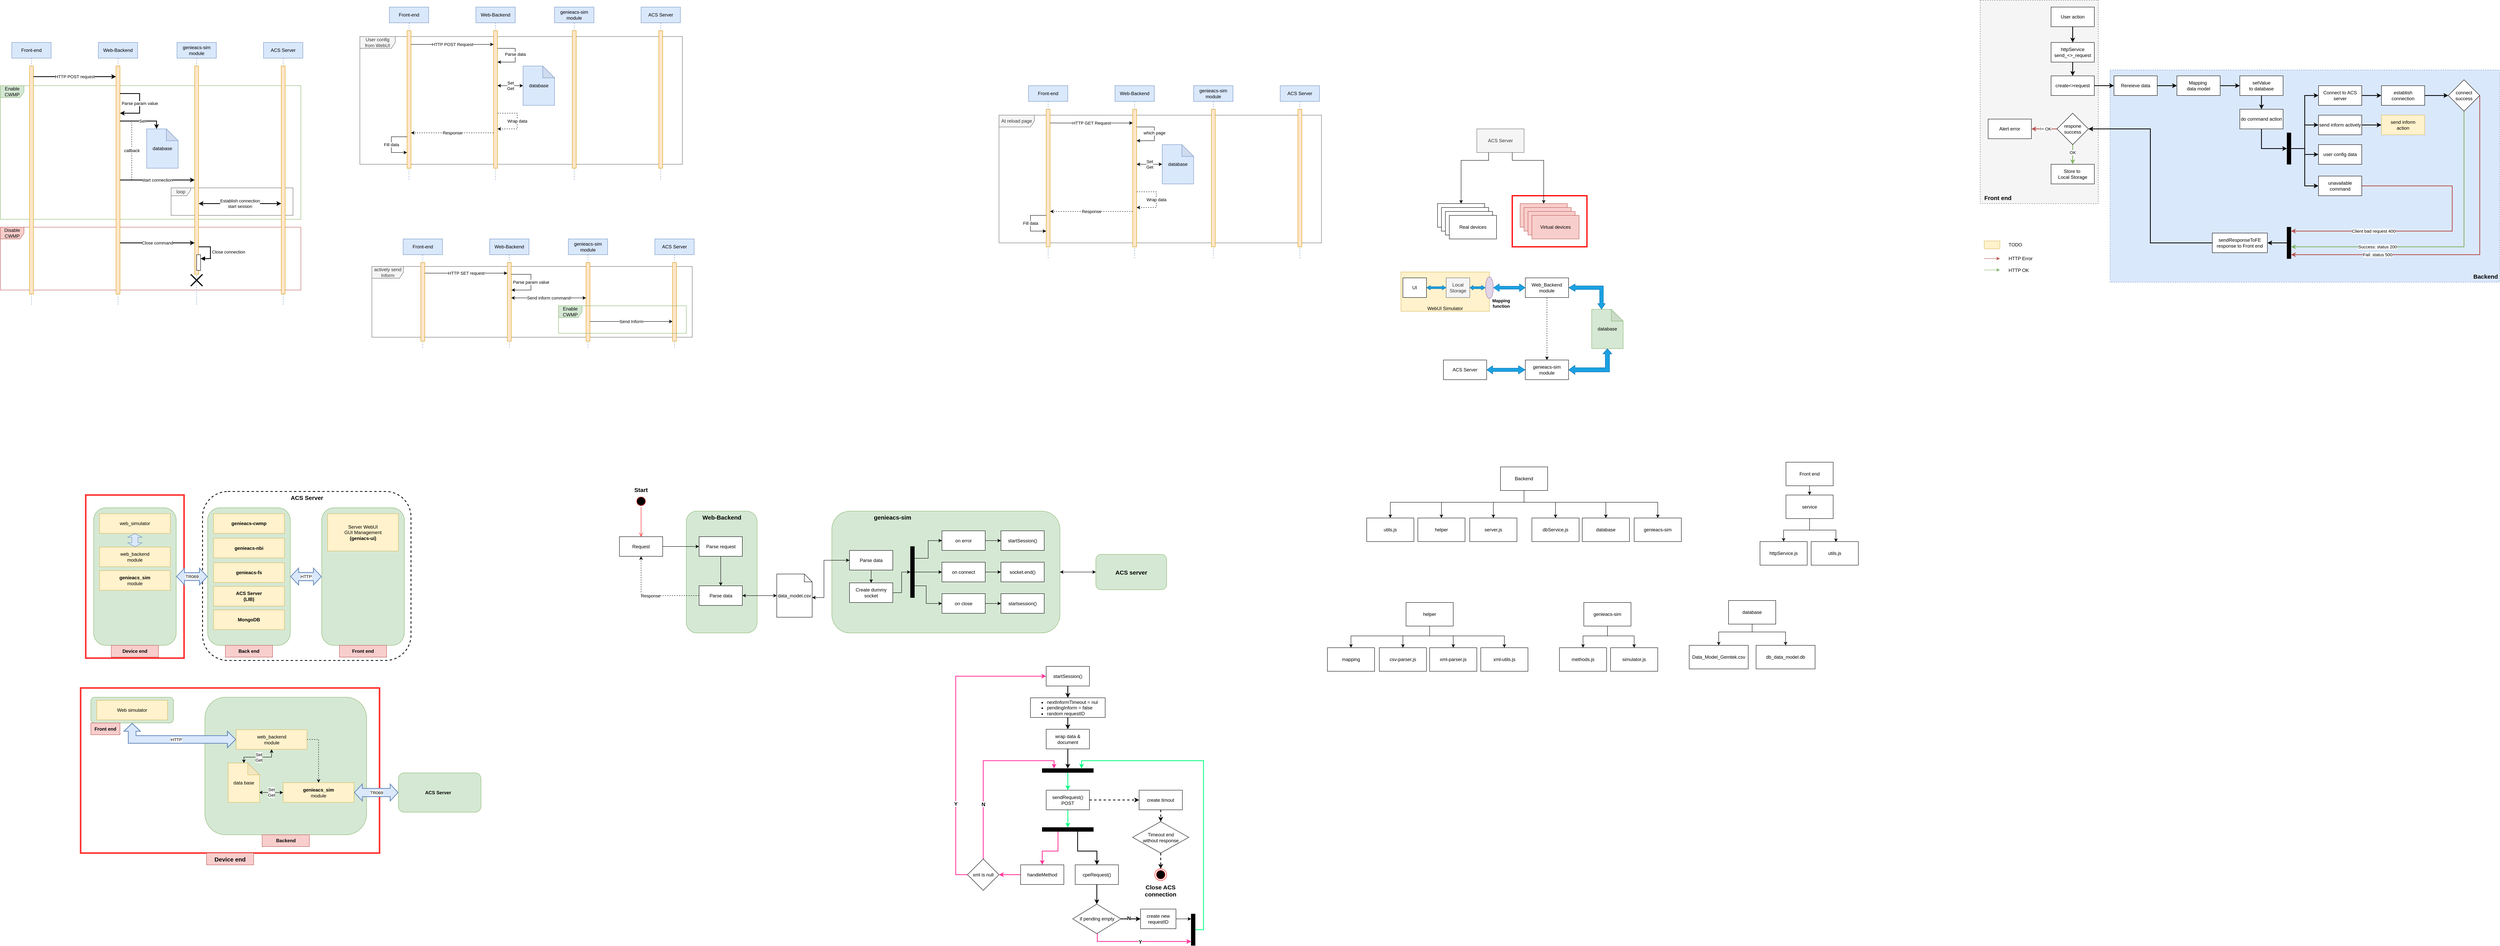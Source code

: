 <mxfile version="24.0.4" type="device">
  <diagram name="Page-1" id="920D0bnUf0v4UWs8WVY2">
    <mxGraphModel dx="1368" dy="843" grid="0" gridSize="10" guides="1" tooltips="1" connect="1" arrows="1" fold="1" page="1" pageScale="1" pageWidth="850" pageHeight="1100" math="0" shadow="0">
      <root>
        <mxCell id="0" />
        <mxCell id="1" parent="0" />
        <mxCell id="i1AqGhLAEsl7RgXJ8fc_-106" value="" style="html=1;whiteSpace=wrap;fillColor=#dae8fc;dashed=1;strokeColor=#6c8ebf;" vertex="1" parent="1">
          <mxGeometry x="5390" y="200" width="990" height="540" as="geometry" />
        </mxCell>
        <mxCell id="i1AqGhLAEsl7RgXJ8fc_-108" value="" style="rounded=0;whiteSpace=wrap;html=1;fillColor=#f5f5f5;dashed=1;fontColor=#333333;strokeColor=#666666;" vertex="1" parent="1">
          <mxGeometry x="5060" y="22.5" width="300" height="517.5" as="geometry" />
        </mxCell>
        <mxCell id="LGfuTEwCRZhwQVEG0GSM-27" value="&lt;div&gt;&lt;br&gt;&lt;/div&gt;&lt;div&gt;&lt;br&gt;&lt;/div&gt;&lt;div&gt;&lt;br&gt;&lt;/div&gt;&lt;div&gt;&lt;br&gt;&lt;/div&gt;&lt;div&gt;&lt;br&gt;&lt;/div&gt;&lt;div&gt;&lt;br&gt;&lt;/div&gt;&lt;div&gt;WebUI Simulator&lt;/div&gt;" style="html=1;whiteSpace=wrap;fillColor=#fff2cc;strokeColor=#d6b656;" parent="1" vertex="1">
          <mxGeometry x="3587" y="714" width="225" height="100" as="geometry" />
        </mxCell>
        <mxCell id="z2xaD7FAKLGy1QCzAx4l-20" value="Disable CWMP" style="shape=umlFrame;whiteSpace=wrap;html=1;pointerEvents=0;fillColor=#f8cecc;strokeColor=#b85450;" parent="1" vertex="1">
          <mxGeometry x="26" y="600" width="764" height="160" as="geometry" />
        </mxCell>
        <mxCell id="z2xaD7FAKLGy1QCzAx4l-18" value="Enable CWMP" style="shape=umlFrame;whiteSpace=wrap;html=1;pointerEvents=0;fillColor=#d5e8d4;strokeColor=#82b366;" parent="1" vertex="1">
          <mxGeometry x="26" y="240" width="764" height="340" as="geometry" />
        </mxCell>
        <mxCell id="z2xaD7FAKLGy1QCzAx4l-46" value="actively send&lt;br&gt;Inform" style="shape=umlFrame;whiteSpace=wrap;html=1;pointerEvents=0;width=80;height=30;fillColor=#f5f5f5;fontColor=#333333;strokeColor=#666666;" parent="1" vertex="1">
          <mxGeometry x="970.5" y="700" width="814.5" height="180" as="geometry" />
        </mxCell>
        <mxCell id="z2xaD7FAKLGy1QCzAx4l-15" value="loop" style="shape=umlFrame;whiteSpace=wrap;html=1;pointerEvents=0;width=50;height=20;fillColor=#f5f5f5;fontColor=#333333;strokeColor=#666666;" parent="1" vertex="1">
          <mxGeometry x="460" y="500" width="310" height="70" as="geometry" />
        </mxCell>
        <mxCell id="z2xaD7FAKLGy1QCzAx4l-6" value="User config from WebUI" style="shape=umlFrame;whiteSpace=wrap;html=1;pointerEvents=0;width=90;height=30;fillColor=#f5f5f5;fontColor=#333333;strokeColor=#666666;" parent="1" vertex="1">
          <mxGeometry x="940" y="115" width="820" height="325" as="geometry" />
        </mxCell>
        <mxCell id="9g7T9j7MAoSJXBejlpkE-58" value="" style="rounded=0;whiteSpace=wrap;html=1;strokeColor=#FF3333;strokeWidth=4;" parent="1" vertex="1">
          <mxGeometry x="230" y="1772.5" width="760" height="420" as="geometry" />
        </mxCell>
        <mxCell id="9g7T9j7MAoSJXBejlpkE-55" value="" style="rounded=1;whiteSpace=wrap;html=1;dashed=1;strokeWidth=2;" parent="1" vertex="1">
          <mxGeometry x="540" y="1272.5" width="530" height="430" as="geometry" />
        </mxCell>
        <mxCell id="9g7T9j7MAoSJXBejlpkE-24" value="" style="rounded=1;whiteSpace=wrap;html=1;fillColor=#d5e8d4;strokeColor=#82b366;" parent="1" vertex="1">
          <mxGeometry x="256" y="1796" width="210" height="65.5" as="geometry" />
        </mxCell>
        <mxCell id="9g7T9j7MAoSJXBejlpkE-26" value="" style="rounded=1;whiteSpace=wrap;html=1;fillColor=#d5e8d4;strokeColor=#82b366;" parent="1" vertex="1">
          <mxGeometry x="546" y="1796" width="411" height="350" as="geometry" />
        </mxCell>
        <mxCell id="9g7T9j7MAoSJXBejlpkE-27" value="" style="rounded=1;whiteSpace=wrap;html=1;fillColor=#d5e8d4;strokeColor=#82b366;" parent="1" vertex="1">
          <mxGeometry x="1038" y="1988.5" width="210" height="100" as="geometry" />
        </mxCell>
        <mxCell id="9g7T9j7MAoSJXBejlpkE-20" value="" style="rounded=0;whiteSpace=wrap;html=1;strokeColor=#FF3333;strokeWidth=4;" parent="1" vertex="1">
          <mxGeometry x="243" y="1281.5" width="250" height="415" as="geometry" />
        </mxCell>
        <mxCell id="dyV9W-r_03pvVqOs8cW6-160" value="" style="rounded=1;whiteSpace=wrap;html=1;fillColor=#d5e8d4;strokeColor=#82b366;" parent="1" vertex="1">
          <mxGeometry x="2140" y="1322.5" width="580" height="310" as="geometry" />
        </mxCell>
        <mxCell id="dyV9W-r_03pvVqOs8cW6-150" value="" style="rounded=1;whiteSpace=wrap;html=1;fillColor=#d5e8d4;strokeColor=#82b366;" parent="1" vertex="1">
          <mxGeometry x="1770" y="1322.5" width="180" height="310" as="geometry" />
        </mxCell>
        <mxCell id="dyV9W-r_03pvVqOs8cW6-1" value="Front-end" style="shape=umlLifeline;perimeter=lifelinePerimeter;whiteSpace=wrap;html=1;container=1;dropTarget=0;collapsible=0;recursiveResize=0;outlineConnect=0;portConstraint=eastwest;newEdgeStyle={&quot;curved&quot;:0,&quot;rounded&quot;:0};fillColor=#dae8fc;strokeColor=#6c8ebf;" parent="1" vertex="1">
          <mxGeometry x="55" y="130" width="100" height="670" as="geometry" />
        </mxCell>
        <mxCell id="dyV9W-r_03pvVqOs8cW6-7" value="" style="html=1;points=[[0,0,0,0,5],[0,1,0,0,-5],[1,0,0,0,5],[1,1,0,0,-5]];perimeter=orthogonalPerimeter;outlineConnect=0;targetShapes=umlLifeline;portConstraint=eastwest;newEdgeStyle={&quot;curved&quot;:0,&quot;rounded&quot;:0};fillColor=#ffe6cc;strokeColor=#d79b00;" parent="dyV9W-r_03pvVqOs8cW6-1" vertex="1">
          <mxGeometry x="45" y="60" width="10" height="580" as="geometry" />
        </mxCell>
        <mxCell id="dyV9W-r_03pvVqOs8cW6-2" value="Web-Backend" style="shape=umlLifeline;perimeter=lifelinePerimeter;whiteSpace=wrap;html=1;container=1;dropTarget=0;collapsible=0;recursiveResize=0;outlineConnect=0;portConstraint=eastwest;newEdgeStyle={&quot;curved&quot;:0,&quot;rounded&quot;:0};fillColor=#dae8fc;strokeColor=#6c8ebf;" parent="1" vertex="1">
          <mxGeometry x="275" y="130" width="100" height="670" as="geometry" />
        </mxCell>
        <mxCell id="dyV9W-r_03pvVqOs8cW6-8" value="" style="html=1;points=[[0,0,0,0,5],[0,1,0,0,-5],[1,0,0,0,5],[1,1,0,0,-5]];perimeter=orthogonalPerimeter;outlineConnect=0;targetShapes=umlLifeline;portConstraint=eastwest;newEdgeStyle={&quot;curved&quot;:0,&quot;rounded&quot;:0};fillColor=#ffe6cc;strokeColor=#d79b00;" parent="dyV9W-r_03pvVqOs8cW6-2" vertex="1">
          <mxGeometry x="45" y="60" width="10" height="580" as="geometry" />
        </mxCell>
        <mxCell id="dyV9W-r_03pvVqOs8cW6-13" value="Parse param value" style="edgeStyle=orthogonalEdgeStyle;rounded=0;orthogonalLoop=1;jettySize=auto;html=1;curved=0;strokeWidth=2;" parent="dyV9W-r_03pvVqOs8cW6-2" edge="1">
          <mxGeometry relative="1" as="geometry">
            <Array as="points">
              <mxPoint x="105" y="130" />
              <mxPoint x="105" y="180" />
            </Array>
            <mxPoint x="55" y="130" as="sourcePoint" />
            <mxPoint x="55" y="180" as="targetPoint" />
          </mxGeometry>
        </mxCell>
        <mxCell id="dyV9W-r_03pvVqOs8cW6-3" value="genieacs-sim&lt;br&gt;module" style="shape=umlLifeline;perimeter=lifelinePerimeter;whiteSpace=wrap;html=1;container=1;dropTarget=0;collapsible=0;recursiveResize=0;outlineConnect=0;portConstraint=eastwest;newEdgeStyle={&quot;curved&quot;:0,&quot;rounded&quot;:0};fillColor=#dae8fc;strokeColor=#6c8ebf;" parent="1" vertex="1">
          <mxGeometry x="475" y="130" width="100" height="670" as="geometry" />
        </mxCell>
        <mxCell id="dyV9W-r_03pvVqOs8cW6-9" value="" style="html=1;points=[[0,0,0,0,5],[0,1,0,0,-5],[1,0,0,0,5],[1,1,0,0,-5]];perimeter=orthogonalPerimeter;outlineConnect=0;targetShapes=umlLifeline;portConstraint=eastwest;newEdgeStyle={&quot;curved&quot;:0,&quot;rounded&quot;:0};fillColor=#ffe6cc;strokeColor=#d79b00;" parent="dyV9W-r_03pvVqOs8cW6-3" vertex="1">
          <mxGeometry x="45" y="60" width="10" height="530" as="geometry" />
        </mxCell>
        <mxCell id="z2xaD7FAKLGy1QCzAx4l-23" value="" style="html=1;points=[[0,0,0,0,5],[0,1,0,0,-5],[1,0,0,0,5],[1,1,0,0,-5]];perimeter=orthogonalPerimeter;outlineConnect=0;targetShapes=umlLifeline;portConstraint=eastwest;newEdgeStyle={&quot;curved&quot;:0,&quot;rounded&quot;:0};" parent="dyV9W-r_03pvVqOs8cW6-3" vertex="1">
          <mxGeometry x="50" y="540" width="10" height="40" as="geometry" />
        </mxCell>
        <mxCell id="z2xaD7FAKLGy1QCzAx4l-24" value="Close connection" style="html=1;align=left;spacingLeft=2;endArrow=block;rounded=0;edgeStyle=orthogonalEdgeStyle;curved=0;rounded=0;strokeWidth=2;" parent="dyV9W-r_03pvVqOs8cW6-3" target="z2xaD7FAKLGy1QCzAx4l-23" edge="1">
          <mxGeometry relative="1" as="geometry">
            <mxPoint x="55" y="520" as="sourcePoint" />
            <Array as="points">
              <mxPoint x="85" y="550" />
            </Array>
          </mxGeometry>
        </mxCell>
        <mxCell id="z2xaD7FAKLGy1QCzAx4l-25" value="" style="shape=umlDestroy;whiteSpace=wrap;html=1;strokeWidth=3;targetShapes=umlLifeline;" parent="dyV9W-r_03pvVqOs8cW6-3" vertex="1">
          <mxGeometry x="35" y="590" width="30" height="30" as="geometry" />
        </mxCell>
        <mxCell id="dyV9W-r_03pvVqOs8cW6-4" value="ACS Server" style="shape=umlLifeline;perimeter=lifelinePerimeter;whiteSpace=wrap;html=1;container=1;dropTarget=0;collapsible=0;recursiveResize=0;outlineConnect=0;portConstraint=eastwest;newEdgeStyle={&quot;curved&quot;:0,&quot;rounded&quot;:0};fillColor=#dae8fc;strokeColor=#6c8ebf;" parent="1" vertex="1">
          <mxGeometry x="695" y="130" width="100" height="670" as="geometry" />
        </mxCell>
        <mxCell id="dyV9W-r_03pvVqOs8cW6-10" value="" style="html=1;points=[[0,0,0,0,5],[0,1,0,0,-5],[1,0,0,0,5],[1,1,0,0,-5]];perimeter=orthogonalPerimeter;outlineConnect=0;targetShapes=umlLifeline;portConstraint=eastwest;newEdgeStyle={&quot;curved&quot;:0,&quot;rounded&quot;:0};fillColor=#ffe6cc;strokeColor=#d79b00;" parent="dyV9W-r_03pvVqOs8cW6-4" vertex="1">
          <mxGeometry x="45" y="60" width="10" height="580" as="geometry" />
        </mxCell>
        <mxCell id="dyV9W-r_03pvVqOs8cW6-12" value="HTTP POST request" style="edgeStyle=orthogonalEdgeStyle;rounded=0;orthogonalLoop=1;jettySize=auto;html=1;curved=0;strokeWidth=2;" parent="1" source="dyV9W-r_03pvVqOs8cW6-7" target="dyV9W-r_03pvVqOs8cW6-8" edge="1">
          <mxGeometry x="0.001" relative="1" as="geometry">
            <Array as="points">
              <mxPoint x="221" y="217" />
              <mxPoint x="221" y="217" />
            </Array>
            <mxPoint as="offset" />
          </mxGeometry>
        </mxCell>
        <mxCell id="dyV9W-r_03pvVqOs8cW6-16" value="S" style="ellipse;html=1;shape=startState;fillColor=#000000;strokeColor=#ff0000;" parent="1" vertex="1">
          <mxGeometry x="1640" y="1282.5" width="30" height="30" as="geometry" />
        </mxCell>
        <mxCell id="dyV9W-r_03pvVqOs8cW6-17" value="" style="edgeStyle=orthogonalEdgeStyle;html=1;verticalAlign=bottom;endArrow=open;endSize=8;strokeColor=#ff0000;rounded=0;entryX=0.5;entryY=0;entryDx=0;entryDy=0;" parent="1" source="dyV9W-r_03pvVqOs8cW6-16" target="dyV9W-r_03pvVqOs8cW6-19" edge="1">
          <mxGeometry relative="1" as="geometry">
            <mxPoint x="1740" y="1292.5" as="targetPoint" />
            <Array as="points" />
          </mxGeometry>
        </mxCell>
        <mxCell id="dyV9W-r_03pvVqOs8cW6-166" style="edgeStyle=orthogonalEdgeStyle;rounded=0;orthogonalLoop=1;jettySize=auto;html=1;entryX=0;entryY=0.5;entryDx=0;entryDy=0;startArrow=none;startFill=0;" parent="1" source="dyV9W-r_03pvVqOs8cW6-19" target="dyV9W-r_03pvVqOs8cW6-163" edge="1">
          <mxGeometry relative="1" as="geometry" />
        </mxCell>
        <mxCell id="dyV9W-r_03pvVqOs8cW6-19" value="Request" style="html=1;whiteSpace=wrap;" parent="1" vertex="1">
          <mxGeometry x="1600" y="1387.5" width="110" height="50" as="geometry" />
        </mxCell>
        <mxCell id="dyV9W-r_03pvVqOs8cW6-169" style="edgeStyle=orthogonalEdgeStyle;rounded=0;orthogonalLoop=1;jettySize=auto;html=1;startArrow=classic;startFill=1;" parent="1" source="dyV9W-r_03pvVqOs8cW6-20" target="dyV9W-r_03pvVqOs8cW6-90" edge="1">
          <mxGeometry relative="1" as="geometry">
            <Array as="points">
              <mxPoint x="1930" y="1537.5" />
              <mxPoint x="1930" y="1537.5" />
            </Array>
          </mxGeometry>
        </mxCell>
        <mxCell id="z2xaD7FAKLGy1QCzAx4l-5" value="Response" style="edgeStyle=orthogonalEdgeStyle;rounded=0;orthogonalLoop=1;jettySize=auto;html=1;entryX=0.5;entryY=1;entryDx=0;entryDy=0;dashed=1;" parent="1" source="dyV9W-r_03pvVqOs8cW6-20" target="dyV9W-r_03pvVqOs8cW6-19" edge="1">
          <mxGeometry relative="1" as="geometry" />
        </mxCell>
        <mxCell id="dyV9W-r_03pvVqOs8cW6-20" value="Parse data" style="html=1;whiteSpace=wrap;" parent="1" vertex="1">
          <mxGeometry x="1802.5" y="1512.5" width="110" height="50" as="geometry" />
        </mxCell>
        <mxCell id="dyV9W-r_03pvVqOs8cW6-171" style="edgeStyle=orthogonalEdgeStyle;rounded=0;orthogonalLoop=1;jettySize=auto;html=1;entryX=0.5;entryY=0;entryDx=0;entryDy=0;" parent="1" source="dyV9W-r_03pvVqOs8cW6-21" target="dyV9W-r_03pvVqOs8cW6-156" edge="1">
          <mxGeometry relative="1" as="geometry" />
        </mxCell>
        <mxCell id="dyV9W-r_03pvVqOs8cW6-21" value="Parse data" style="html=1;whiteSpace=wrap;" parent="1" vertex="1">
          <mxGeometry x="2185" y="1422.5" width="110" height="50" as="geometry" />
        </mxCell>
        <mxCell id="dyV9W-r_03pvVqOs8cW6-22" value="socket.end()" style="html=1;whiteSpace=wrap;" parent="1" vertex="1">
          <mxGeometry x="2570" y="1452.5" width="110" height="50" as="geometry" />
        </mxCell>
        <mxCell id="dyV9W-r_03pvVqOs8cW6-23" value="startSession()" style="html=1;whiteSpace=wrap;" parent="1" vertex="1">
          <mxGeometry x="2570" y="1372.5" width="110" height="50" as="geometry" />
        </mxCell>
        <mxCell id="dyV9W-r_03pvVqOs8cW6-180" style="edgeStyle=orthogonalEdgeStyle;rounded=0;orthogonalLoop=1;jettySize=auto;html=1;curved=0;entryX=0;entryY=0.5;entryDx=0;entryDy=0;" parent="1" source="dyV9W-r_03pvVqOs8cW6-32" target="dyV9W-r_03pvVqOs8cW6-176" edge="1">
          <mxGeometry relative="1" as="geometry">
            <Array as="points">
              <mxPoint x="2385" y="1442.5" />
              <mxPoint x="2385" y="1397.5" />
            </Array>
          </mxGeometry>
        </mxCell>
        <mxCell id="dyV9W-r_03pvVqOs8cW6-181" style="edgeStyle=orthogonalEdgeStyle;rounded=0;orthogonalLoop=1;jettySize=auto;html=1;curved=0;entryX=0;entryY=0.5;entryDx=0;entryDy=0;" parent="1" source="dyV9W-r_03pvVqOs8cW6-32" target="dyV9W-r_03pvVqOs8cW6-177" edge="1">
          <mxGeometry relative="1" as="geometry" />
        </mxCell>
        <mxCell id="dyV9W-r_03pvVqOs8cW6-182" style="edgeStyle=orthogonalEdgeStyle;rounded=0;orthogonalLoop=1;jettySize=auto;html=1;curved=0;entryX=0;entryY=0.5;entryDx=0;entryDy=0;" parent="1" source="dyV9W-r_03pvVqOs8cW6-32" target="dyV9W-r_03pvVqOs8cW6-178" edge="1">
          <mxGeometry relative="1" as="geometry">
            <Array as="points">
              <mxPoint x="2380" y="1512.5" />
              <mxPoint x="2380" y="1557.5" />
            </Array>
          </mxGeometry>
        </mxCell>
        <mxCell id="dyV9W-r_03pvVqOs8cW6-32" value="" style="html=1;points=[[0,0,0,0,5],[0,1,0,0,-5],[1,0,0,0,5],[1,1,0,0,-5]];perimeter=orthogonalPerimeter;outlineConnect=0;targetShapes=umlLifeline;portConstraint=eastwest;newEdgeStyle={&quot;curved&quot;:0,&quot;rounded&quot;:0};fillColor=#000000;" parent="1" vertex="1">
          <mxGeometry x="2340" y="1412.5" width="10" height="130" as="geometry" />
        </mxCell>
        <mxCell id="dyV9W-r_03pvVqOs8cW6-35" value="startsession()" style="html=1;whiteSpace=wrap;" parent="1" vertex="1">
          <mxGeometry x="2570" y="1532.5" width="110" height="50" as="geometry" />
        </mxCell>
        <mxCell id="dyV9W-r_03pvVqOs8cW6-113" style="edgeStyle=orthogonalEdgeStyle;rounded=0;orthogonalLoop=1;jettySize=auto;html=1;entryX=0.5;entryY=0;entryDx=0;entryDy=0;strokeWidth=2;" parent="1" source="dyV9W-r_03pvVqOs8cW6-43" target="dyV9W-r_03pvVqOs8cW6-44" edge="1">
          <mxGeometry relative="1" as="geometry" />
        </mxCell>
        <mxCell id="dyV9W-r_03pvVqOs8cW6-43" value="startSession()" style="html=1;whiteSpace=wrap;" parent="1" vertex="1">
          <mxGeometry x="2685" y="1717.5" width="110" height="50" as="geometry" />
        </mxCell>
        <mxCell id="dyV9W-r_03pvVqOs8cW6-114" style="edgeStyle=orthogonalEdgeStyle;rounded=0;orthogonalLoop=1;jettySize=auto;html=1;entryX=0.5;entryY=0;entryDx=0;entryDy=0;strokeWidth=2;" parent="1" source="dyV9W-r_03pvVqOs8cW6-44" target="dyV9W-r_03pvVqOs8cW6-46" edge="1">
          <mxGeometry relative="1" as="geometry" />
        </mxCell>
        <mxCell id="dyV9W-r_03pvVqOs8cW6-44" value="&lt;ul&gt;&lt;li&gt;nextInformTimeout = nul&lt;/li&gt;&lt;li&gt;pendingInform = false&lt;/li&gt;&lt;li&gt;random requestID&lt;/li&gt;&lt;/ul&gt;" style="html=1;whiteSpace=wrap;align=left;" parent="1" vertex="1">
          <mxGeometry x="2645" y="1797.5" width="190" height="50" as="geometry" />
        </mxCell>
        <mxCell id="dyV9W-r_03pvVqOs8cW6-141" value="" style="edgeStyle=orthogonalEdgeStyle;rounded=0;orthogonalLoop=1;jettySize=auto;html=1;strokeWidth=2;" parent="1" source="dyV9W-r_03pvVqOs8cW6-46" target="dyV9W-r_03pvVqOs8cW6-198" edge="1">
          <mxGeometry relative="1" as="geometry">
            <Array as="points">
              <mxPoint x="2740" y="1967.5" />
              <mxPoint x="2740" y="1967.5" />
            </Array>
          </mxGeometry>
        </mxCell>
        <mxCell id="dyV9W-r_03pvVqOs8cW6-46" value="wrap data &amp;amp; document" style="html=1;whiteSpace=wrap;" parent="1" vertex="1">
          <mxGeometry x="2685" y="1877.5" width="110" height="50" as="geometry" />
        </mxCell>
        <mxCell id="dyV9W-r_03pvVqOs8cW6-209" value="" style="edgeStyle=orthogonalEdgeStyle;rounded=0;orthogonalLoop=1;jettySize=auto;html=1;strokeWidth=2;strokeColor=#00FF80;" parent="1" source="dyV9W-r_03pvVqOs8cW6-48" target="dyV9W-r_03pvVqOs8cW6-208" edge="1">
          <mxGeometry relative="1" as="geometry">
            <Array as="points">
              <mxPoint x="2740" y="2127.5" />
              <mxPoint x="2740" y="2127.5" />
            </Array>
          </mxGeometry>
        </mxCell>
        <mxCell id="dyV9W-r_03pvVqOs8cW6-218" style="edgeStyle=orthogonalEdgeStyle;rounded=0;orthogonalLoop=1;jettySize=auto;html=1;entryX=0;entryY=0.5;entryDx=0;entryDy=0;dashed=1;strokeWidth=2;" parent="1" source="dyV9W-r_03pvVqOs8cW6-48" target="dyV9W-r_03pvVqOs8cW6-62" edge="1">
          <mxGeometry relative="1" as="geometry" />
        </mxCell>
        <mxCell id="dyV9W-r_03pvVqOs8cW6-48" value="sendRequest()&lt;br&gt;POST" style="html=1;whiteSpace=wrap;" parent="1" vertex="1">
          <mxGeometry x="2685" y="2032.5" width="110" height="50" as="geometry" />
        </mxCell>
        <mxCell id="dyV9W-r_03pvVqOs8cW6-142" value="" style="edgeStyle=orthogonalEdgeStyle;rounded=0;orthogonalLoop=1;jettySize=auto;html=1;strokeColor=#000000;strokeWidth=2;" parent="1" source="dyV9W-r_03pvVqOs8cW6-52" target="dyV9W-r_03pvVqOs8cW6-53" edge="1">
          <mxGeometry relative="1" as="geometry" />
        </mxCell>
        <mxCell id="dyV9W-r_03pvVqOs8cW6-52" value="cpeRequest()" style="html=1;whiteSpace=wrap;" parent="1" vertex="1">
          <mxGeometry x="2758.75" y="2222.5" width="110" height="50" as="geometry" />
        </mxCell>
        <mxCell id="dyV9W-r_03pvVqOs8cW6-202" value="N" style="edgeStyle=orthogonalEdgeStyle;rounded=0;orthogonalLoop=1;jettySize=auto;html=1;fontStyle=1;strokeColor=#000000;strokeWidth=2;fontSize=13;" parent="1" source="dyV9W-r_03pvVqOs8cW6-53" target="dyV9W-r_03pvVqOs8cW6-195" edge="1">
          <mxGeometry x="-0.2" y="3" relative="1" as="geometry">
            <mxPoint y="1" as="offset" />
          </mxGeometry>
        </mxCell>
        <mxCell id="dyV9W-r_03pvVqOs8cW6-213" value="Y" style="edgeStyle=orthogonalEdgeStyle;rounded=0;orthogonalLoop=1;jettySize=auto;html=1;fontStyle=1;strokeWidth=2;fillColor=#d80073;strokeColor=#FF3399;fontSize=13;" parent="1" source="dyV9W-r_03pvVqOs8cW6-53" target="dyV9W-r_03pvVqOs8cW6-203" edge="1">
          <mxGeometry relative="1" as="geometry">
            <Array as="points">
              <mxPoint x="2815" y="2417.5" />
            </Array>
          </mxGeometry>
        </mxCell>
        <mxCell id="dyV9W-r_03pvVqOs8cW6-53" value="if pending empty" style="rhombus;whiteSpace=wrap;html=1;" parent="1" vertex="1">
          <mxGeometry x="2752.5" y="2322.5" width="122.5" height="75" as="geometry" />
        </mxCell>
        <mxCell id="dyV9W-r_03pvVqOs8cW6-148" value="Y" style="edgeStyle=orthogonalEdgeStyle;rounded=0;orthogonalLoop=1;jettySize=auto;html=1;entryX=0;entryY=0.5;entryDx=0;entryDy=0;exitX=0;exitY=0.5;exitDx=0;exitDy=0;strokeColor=#FF3399;strokeWidth=2;fontStyle=1;fontSize=13;" parent="1" source="dyV9W-r_03pvVqOs8cW6-58" target="dyV9W-r_03pvVqOs8cW6-43" edge="1">
          <mxGeometry x="-0.451" relative="1" as="geometry">
            <Array as="points">
              <mxPoint x="2455" y="2247.5" />
              <mxPoint x="2455" y="1742.5" />
            </Array>
            <mxPoint y="-1" as="offset" />
          </mxGeometry>
        </mxCell>
        <mxCell id="dyV9W-r_03pvVqOs8cW6-199" value="N" style="edgeStyle=orthogonalEdgeStyle;rounded=0;orthogonalLoop=1;jettySize=auto;html=1;fontSize=13;fontStyle=1;strokeColor=#FF3399;strokeWidth=2;" parent="1" source="dyV9W-r_03pvVqOs8cW6-58" target="dyV9W-r_03pvVqOs8cW6-198" edge="1">
          <mxGeometry x="-0.378" relative="1" as="geometry">
            <Array as="points">
              <mxPoint x="2525" y="1957.5" />
              <mxPoint x="2705" y="1957.5" />
            </Array>
            <mxPoint as="offset" />
          </mxGeometry>
        </mxCell>
        <mxCell id="dyV9W-r_03pvVqOs8cW6-58" value="xml is null" style="rhombus;whiteSpace=wrap;html=1;" parent="1" vertex="1">
          <mxGeometry x="2485" y="2207.5" width="80" height="80" as="geometry" />
        </mxCell>
        <mxCell id="dyV9W-r_03pvVqOs8cW6-220" value="" style="edgeStyle=orthogonalEdgeStyle;rounded=0;orthogonalLoop=1;jettySize=auto;html=1;strokeWidth=2;dashed=1;" parent="1" source="dyV9W-r_03pvVqOs8cW6-62" target="dyV9W-r_03pvVqOs8cW6-219" edge="1">
          <mxGeometry relative="1" as="geometry" />
        </mxCell>
        <mxCell id="dyV9W-r_03pvVqOs8cW6-62" value="create timout" style="html=1;whiteSpace=wrap;" parent="1" vertex="1">
          <mxGeometry x="2921.25" y="2032.5" width="110" height="50" as="geometry" />
        </mxCell>
        <mxCell id="dyV9W-r_03pvVqOs8cW6-63" value="Establish connection&lt;br&gt;start session" style="edgeStyle=orthogonalEdgeStyle;rounded=0;orthogonalLoop=1;jettySize=auto;html=1;curved=0;startArrow=classic;startFill=1;strokeWidth=2;" parent="1" edge="1">
          <mxGeometry x="0.002" relative="1" as="geometry">
            <Array as="points">
              <mxPoint x="640" y="540" />
              <mxPoint x="640" y="540" />
            </Array>
            <mxPoint as="offset" />
            <mxPoint x="530" y="540" as="sourcePoint" />
            <mxPoint x="740" y="540" as="targetPoint" />
          </mxGeometry>
        </mxCell>
        <mxCell id="dyV9W-r_03pvVqOs8cW6-172" style="edgeStyle=orthogonalEdgeStyle;rounded=0;orthogonalLoop=1;jettySize=auto;html=1;entryX=0;entryY=0.5;entryDx=0;entryDy=0;startArrow=classic;startFill=1;" parent="1" source="dyV9W-r_03pvVqOs8cW6-90" target="dyV9W-r_03pvVqOs8cW6-21" edge="1">
          <mxGeometry relative="1" as="geometry">
            <Array as="points">
              <mxPoint x="2120" y="1542.5" />
              <mxPoint x="2120" y="1447.5" />
            </Array>
          </mxGeometry>
        </mxCell>
        <mxCell id="dyV9W-r_03pvVqOs8cW6-90" value="data_model.csv" style="shape=note;size=20;whiteSpace=wrap;html=1;" parent="1" vertex="1">
          <mxGeometry x="2000" y="1482.5" width="90" height="110" as="geometry" />
        </mxCell>
        <mxCell id="dyV9W-r_03pvVqOs8cW6-149" value="" style="edgeStyle=orthogonalEdgeStyle;rounded=0;orthogonalLoop=1;jettySize=auto;html=1;fillColor=#d80073;strokeColor=#FF3399;strokeWidth=2;" parent="1" source="dyV9W-r_03pvVqOs8cW6-146" target="dyV9W-r_03pvVqOs8cW6-58" edge="1">
          <mxGeometry relative="1" as="geometry" />
        </mxCell>
        <mxCell id="dyV9W-r_03pvVqOs8cW6-146" value="handleMethod" style="html=1;whiteSpace=wrap;" parent="1" vertex="1">
          <mxGeometry x="2620" y="2222.5" width="110" height="50" as="geometry" />
        </mxCell>
        <mxCell id="dyV9W-r_03pvVqOs8cW6-151" value="&lt;span style=&quot;font-size: 15px;&quot;&gt;Web-Backend&lt;/span&gt;" style="text;html=1;align=center;verticalAlign=middle;whiteSpace=wrap;rounded=0;fontSize=15;fontStyle=1" parent="1" vertex="1">
          <mxGeometry x="1802.5" y="1322.5" width="115" height="30" as="geometry" />
        </mxCell>
        <mxCell id="dyV9W-r_03pvVqOs8cW6-179" style="edgeStyle=orthogonalEdgeStyle;rounded=0;orthogonalLoop=1;jettySize=auto;html=1;" parent="1" source="dyV9W-r_03pvVqOs8cW6-156" target="dyV9W-r_03pvVqOs8cW6-32" edge="1">
          <mxGeometry relative="1" as="geometry" />
        </mxCell>
        <mxCell id="dyV9W-r_03pvVqOs8cW6-156" value="Create dummy socket" style="html=1;whiteSpace=wrap;" parent="1" vertex="1">
          <mxGeometry x="2185" y="1505" width="110" height="50" as="geometry" />
        </mxCell>
        <mxCell id="dyV9W-r_03pvVqOs8cW6-161" value="&lt;span style=&quot;font-size: 15px;&quot;&gt;genieacs-sim&lt;/span&gt;" style="text;html=1;align=center;verticalAlign=middle;whiteSpace=wrap;rounded=0;fontSize=15;fontStyle=1" parent="1" vertex="1">
          <mxGeometry x="2232.5" y="1322.5" width="122.5" height="30" as="geometry" />
        </mxCell>
        <mxCell id="dyV9W-r_03pvVqOs8cW6-165" style="edgeStyle=orthogonalEdgeStyle;rounded=0;orthogonalLoop=1;jettySize=auto;html=1;entryX=0.5;entryY=0;entryDx=0;entryDy=0;" parent="1" source="dyV9W-r_03pvVqOs8cW6-163" target="dyV9W-r_03pvVqOs8cW6-20" edge="1">
          <mxGeometry relative="1" as="geometry" />
        </mxCell>
        <mxCell id="dyV9W-r_03pvVqOs8cW6-163" value="Parse request" style="rounded=0;whiteSpace=wrap;html=1;" parent="1" vertex="1">
          <mxGeometry x="1802.5" y="1387.5" width="110" height="50" as="geometry" />
        </mxCell>
        <mxCell id="dyV9W-r_03pvVqOs8cW6-183" value="" style="edgeStyle=orthogonalEdgeStyle;rounded=0;orthogonalLoop=1;jettySize=auto;html=1;" parent="1" source="dyV9W-r_03pvVqOs8cW6-176" target="dyV9W-r_03pvVqOs8cW6-23" edge="1">
          <mxGeometry relative="1" as="geometry" />
        </mxCell>
        <mxCell id="dyV9W-r_03pvVqOs8cW6-176" value="on error" style="rounded=0;whiteSpace=wrap;html=1;" parent="1" vertex="1">
          <mxGeometry x="2420" y="1372.5" width="110" height="50" as="geometry" />
        </mxCell>
        <mxCell id="dyV9W-r_03pvVqOs8cW6-184" value="" style="edgeStyle=orthogonalEdgeStyle;rounded=0;orthogonalLoop=1;jettySize=auto;html=1;" parent="1" source="dyV9W-r_03pvVqOs8cW6-177" target="dyV9W-r_03pvVqOs8cW6-22" edge="1">
          <mxGeometry relative="1" as="geometry" />
        </mxCell>
        <mxCell id="dyV9W-r_03pvVqOs8cW6-177" value="on connect" style="rounded=0;whiteSpace=wrap;html=1;" parent="1" vertex="1">
          <mxGeometry x="2420" y="1452.5" width="110" height="50" as="geometry" />
        </mxCell>
        <mxCell id="dyV9W-r_03pvVqOs8cW6-185" value="" style="edgeStyle=orthogonalEdgeStyle;rounded=0;orthogonalLoop=1;jettySize=auto;html=1;" parent="1" source="dyV9W-r_03pvVqOs8cW6-178" target="dyV9W-r_03pvVqOs8cW6-35" edge="1">
          <mxGeometry relative="1" as="geometry" />
        </mxCell>
        <mxCell id="dyV9W-r_03pvVqOs8cW6-178" value="on close" style="rounded=0;whiteSpace=wrap;html=1;" parent="1" vertex="1">
          <mxGeometry x="2420" y="1532.5" width="110" height="50" as="geometry" />
        </mxCell>
        <mxCell id="dyV9W-r_03pvVqOs8cW6-214" style="edgeStyle=orthogonalEdgeStyle;rounded=0;orthogonalLoop=1;jettySize=auto;html=1;" parent="1" source="dyV9W-r_03pvVqOs8cW6-195" target="dyV9W-r_03pvVqOs8cW6-203" edge="1">
          <mxGeometry relative="1" as="geometry">
            <Array as="points">
              <mxPoint x="3055" y="2360.5" />
              <mxPoint x="3055" y="2360.5" />
            </Array>
          </mxGeometry>
        </mxCell>
        <mxCell id="dyV9W-r_03pvVqOs8cW6-195" value="create new requestID" style="html=1;whiteSpace=wrap;" parent="1" vertex="1">
          <mxGeometry x="2925" y="2335" width="90" height="50" as="geometry" />
        </mxCell>
        <mxCell id="dyV9W-r_03pvVqOs8cW6-200" style="edgeStyle=orthogonalEdgeStyle;rounded=0;orthogonalLoop=1;jettySize=auto;html=1;curved=0;entryX=0.5;entryY=0;entryDx=0;entryDy=0;strokeColor=#00FF80;strokeWidth=2;" parent="1" source="dyV9W-r_03pvVqOs8cW6-198" target="dyV9W-r_03pvVqOs8cW6-48" edge="1">
          <mxGeometry relative="1" as="geometry">
            <Array as="points">
              <mxPoint x="2740" y="1997.5" />
              <mxPoint x="2740" y="1997.5" />
            </Array>
          </mxGeometry>
        </mxCell>
        <mxCell id="dyV9W-r_03pvVqOs8cW6-198" value="" style="html=1;points=[[0,0,0,0,5],[0,1,0,0,-5],[1,0,0,0,5],[1,1,0,0,-5]];perimeter=orthogonalPerimeter;outlineConnect=0;targetShapes=umlLifeline;portConstraint=eastwest;newEdgeStyle={&quot;curved&quot;:0,&quot;rounded&quot;:0};direction=south;fillColor=#000000;" parent="1" vertex="1">
          <mxGeometry x="2675" y="1977.5" width="130" height="10" as="geometry" />
        </mxCell>
        <mxCell id="dyV9W-r_03pvVqOs8cW6-207" style="edgeStyle=orthogonalEdgeStyle;rounded=0;orthogonalLoop=1;jettySize=auto;html=1;curved=0;fillColor=#ffcccc;strokeColor=#00FF80;strokeWidth=2;" parent="1" source="dyV9W-r_03pvVqOs8cW6-203" target="dyV9W-r_03pvVqOs8cW6-198" edge="1">
          <mxGeometry relative="1" as="geometry">
            <Array as="points">
              <mxPoint x="3085" y="2387.5" />
              <mxPoint x="3085" y="1957.5" />
              <mxPoint x="2775" y="1957.5" />
            </Array>
          </mxGeometry>
        </mxCell>
        <mxCell id="dyV9W-r_03pvVqOs8cW6-203" value="" style="html=1;points=[[0,0,0,0,5],[0,1,0,0,-5],[1,0,0,0,5],[1,1,0,0,-5]];perimeter=orthogonalPerimeter;outlineConnect=0;targetShapes=umlLifeline;portConstraint=eastwest;newEdgeStyle={&quot;curved&quot;:0,&quot;rounded&quot;:0};direction=west;fillColor=#000000;" parent="1" vertex="1">
          <mxGeometry x="3053.75" y="2347.5" width="10" height="80" as="geometry" />
        </mxCell>
        <mxCell id="dyV9W-r_03pvVqOs8cW6-210" style="edgeStyle=orthogonalEdgeStyle;rounded=0;orthogonalLoop=1;jettySize=auto;html=1;curved=0;entryX=0.5;entryY=0;entryDx=0;entryDy=0;fillColor=#d80073;strokeColor=#FF3399;strokeWidth=2;" parent="1" source="dyV9W-r_03pvVqOs8cW6-208" target="dyV9W-r_03pvVqOs8cW6-146" edge="1">
          <mxGeometry relative="1" as="geometry">
            <Array as="points">
              <mxPoint x="2715" y="2187.5" />
              <mxPoint x="2675" y="2187.5" />
            </Array>
          </mxGeometry>
        </mxCell>
        <mxCell id="dyV9W-r_03pvVqOs8cW6-211" style="edgeStyle=orthogonalEdgeStyle;rounded=0;orthogonalLoop=1;jettySize=auto;html=1;curved=0;entryX=0.5;entryY=0;entryDx=0;entryDy=0;strokeColor=#000000;strokeWidth=2;" parent="1" source="dyV9W-r_03pvVqOs8cW6-208" target="dyV9W-r_03pvVqOs8cW6-52" edge="1">
          <mxGeometry relative="1" as="geometry">
            <Array as="points">
              <mxPoint x="2765" y="2187.5" />
              <mxPoint x="2814" y="2187.5" />
              <mxPoint x="2814" y="2222.5" />
            </Array>
          </mxGeometry>
        </mxCell>
        <mxCell id="dyV9W-r_03pvVqOs8cW6-208" value="" style="html=1;points=[[0,0,0,0,5],[0,1,0,0,-5],[1,0,0,0,5],[1,1,0,0,-5]];perimeter=orthogonalPerimeter;outlineConnect=0;targetShapes=umlLifeline;portConstraint=eastwest;newEdgeStyle={&quot;curved&quot;:0,&quot;rounded&quot;:0};direction=south;fillColor=#000000;" parent="1" vertex="1">
          <mxGeometry x="2675" y="2127.5" width="130" height="10" as="geometry" />
        </mxCell>
        <mxCell id="dyV9W-r_03pvVqOs8cW6-215" value="" style="ellipse;html=1;shape=endState;fillColor=#000000;strokeColor=#ff0000;" parent="1" vertex="1">
          <mxGeometry x="2961.25" y="2232.5" width="30" height="30" as="geometry" />
        </mxCell>
        <mxCell id="dyV9W-r_03pvVqOs8cW6-221" value="" style="edgeStyle=orthogonalEdgeStyle;rounded=0;orthogonalLoop=1;jettySize=auto;html=1;strokeWidth=2;dashed=1;" parent="1" source="dyV9W-r_03pvVqOs8cW6-219" target="dyV9W-r_03pvVqOs8cW6-215" edge="1">
          <mxGeometry relative="1" as="geometry" />
        </mxCell>
        <mxCell id="dyV9W-r_03pvVqOs8cW6-219" value="Timeout end&lt;br&gt;without response" style="rhombus;whiteSpace=wrap;html=1;" parent="1" vertex="1">
          <mxGeometry x="2905" y="2112.5" width="142.5" height="80" as="geometry" />
        </mxCell>
        <mxCell id="dyV9W-r_03pvVqOs8cW6-222" value="" style="rounded=1;whiteSpace=wrap;html=1;fillColor=#d5e8d4;strokeColor=#82b366;" parent="1" vertex="1">
          <mxGeometry x="2811.25" y="1432.5" width="180" height="90" as="geometry" />
        </mxCell>
        <mxCell id="dyV9W-r_03pvVqOs8cW6-223" value="ACS server" style="text;html=1;align=center;verticalAlign=middle;whiteSpace=wrap;rounded=0;fontSize=15;fontStyle=1" parent="1" vertex="1">
          <mxGeometry x="2840" y="1462.5" width="122.5" height="30" as="geometry" />
        </mxCell>
        <mxCell id="dyV9W-r_03pvVqOs8cW6-224" value="" style="endArrow=classic;startArrow=classic;html=1;rounded=0;exitX=1;exitY=0.5;exitDx=0;exitDy=0;entryX=0;entryY=0.5;entryDx=0;entryDy=0;" parent="1" source="dyV9W-r_03pvVqOs8cW6-160" target="dyV9W-r_03pvVqOs8cW6-222" edge="1">
          <mxGeometry width="50" height="50" relative="1" as="geometry">
            <mxPoint x="2760" y="1282.5" as="sourcePoint" />
            <mxPoint x="2810" y="1232.5" as="targetPoint" />
          </mxGeometry>
        </mxCell>
        <mxCell id="dyV9W-r_03pvVqOs8cW6-228" value="Start" style="text;html=1;align=center;verticalAlign=middle;whiteSpace=wrap;rounded=0;fontStyle=1;fontSize=15;" parent="1" vertex="1">
          <mxGeometry x="1625" y="1252.5" width="60" height="30" as="geometry" />
        </mxCell>
        <mxCell id="dyV9W-r_03pvVqOs8cW6-229" value="Close ACS&lt;br&gt;connection" style="text;html=1;align=center;verticalAlign=middle;whiteSpace=wrap;rounded=0;fontStyle=1;fontSize=15;" parent="1" vertex="1">
          <mxGeometry x="2929.38" y="2272.5" width="93.75" height="30" as="geometry" />
        </mxCell>
        <mxCell id="9g7T9j7MAoSJXBejlpkE-1" value="" style="rounded=1;whiteSpace=wrap;html=1;fillColor=#d5e8d4;strokeColor=#82b366;" parent="1" vertex="1">
          <mxGeometry x="263" y="1314" width="210" height="350" as="geometry" />
        </mxCell>
        <mxCell id="9g7T9j7MAoSJXBejlpkE-2" value="web_backend&lt;br&gt;module" style="rounded=0;whiteSpace=wrap;html=1;fillColor=#fff2cc;strokeColor=#d6b656;" parent="1" vertex="1">
          <mxGeometry x="278" y="1414" width="180" height="50" as="geometry" />
        </mxCell>
        <mxCell id="9g7T9j7MAoSJXBejlpkE-3" value="" style="rounded=1;whiteSpace=wrap;html=1;fillColor=#d5e8d4;strokeColor=#82b366;" parent="1" vertex="1">
          <mxGeometry x="553" y="1314" width="210" height="350" as="geometry" />
        </mxCell>
        <mxCell id="9g7T9j7MAoSJXBejlpkE-4" value="" style="rounded=1;whiteSpace=wrap;html=1;fillColor=#d5e8d4;strokeColor=#82b366;" parent="1" vertex="1">
          <mxGeometry x="843" y="1314" width="210" height="350" as="geometry" />
        </mxCell>
        <mxCell id="9g7T9j7MAoSJXBejlpkE-5" value="&lt;b&gt;genieacs_sim&lt;br&gt;&lt;/b&gt;module" style="rounded=0;whiteSpace=wrap;html=1;fillColor=#fff2cc;strokeColor=#d6b656;" parent="1" vertex="1">
          <mxGeometry x="278" y="1474" width="180" height="50" as="geometry" />
        </mxCell>
        <mxCell id="9g7T9j7MAoSJXBejlpkE-6" value="Device end" style="text;html=1;align=center;verticalAlign=middle;whiteSpace=wrap;rounded=0;fontStyle=1;fillColor=#f8cecc;strokeColor=#b85450;" parent="1" vertex="1">
          <mxGeometry x="308" y="1664" width="120" height="30" as="geometry" />
        </mxCell>
        <mxCell id="9g7T9j7MAoSJXBejlpkE-7" value="Back end" style="text;html=1;align=center;verticalAlign=middle;whiteSpace=wrap;rounded=0;fontStyle=1;fillColor=#f8cecc;strokeColor=#b85450;" parent="1" vertex="1">
          <mxGeometry x="598" y="1664" width="120" height="30" as="geometry" />
        </mxCell>
        <mxCell id="9g7T9j7MAoSJXBejlpkE-8" value="Front end" style="text;html=1;align=center;verticalAlign=middle;whiteSpace=wrap;rounded=0;fontStyle=1;fillColor=#f8cecc;strokeColor=#b85450;" parent="1" vertex="1">
          <mxGeometry x="888" y="1664" width="120" height="30" as="geometry" />
        </mxCell>
        <mxCell id="9g7T9j7MAoSJXBejlpkE-9" value="genieacs-nbi" style="rounded=0;whiteSpace=wrap;html=1;fontStyle=1;fillColor=#fff2cc;strokeColor=#d6b656;" parent="1" vertex="1">
          <mxGeometry x="568" y="1391.5" width="180" height="50" as="geometry" />
        </mxCell>
        <mxCell id="9g7T9j7MAoSJXBejlpkE-10" value="genieacs-cwmp" style="rounded=0;whiteSpace=wrap;html=1;fontStyle=1;fillColor=#fff2cc;strokeColor=#d6b656;" parent="1" vertex="1">
          <mxGeometry x="568" y="1329" width="180" height="50" as="geometry" />
        </mxCell>
        <mxCell id="9g7T9j7MAoSJXBejlpkE-11" value="genieacs-fs" style="rounded=0;whiteSpace=wrap;html=1;fontStyle=1;fillColor=#fff2cc;strokeColor=#d6b656;" parent="1" vertex="1">
          <mxGeometry x="568" y="1454" width="180" height="50" as="geometry" />
        </mxCell>
        <mxCell id="9g7T9j7MAoSJXBejlpkE-12" value="ACS Server&lt;br&gt;(LIB)" style="rounded=0;whiteSpace=wrap;html=1;fontStyle=1;fillColor=#fff2cc;strokeColor=#d6b656;" parent="1" vertex="1">
          <mxGeometry x="568" y="1514" width="180" height="50" as="geometry" />
        </mxCell>
        <mxCell id="9g7T9j7MAoSJXBejlpkE-13" value="MongoDB" style="rounded=0;whiteSpace=wrap;html=1;fontStyle=1;fillColor=#fff2cc;strokeColor=#d6b656;" parent="1" vertex="1">
          <mxGeometry x="568" y="1574" width="180" height="50" as="geometry" />
        </mxCell>
        <mxCell id="9g7T9j7MAoSJXBejlpkE-14" value="Server WebUI&lt;br&gt;GUI Management&lt;br&gt;&lt;b&gt;(geniacs-ui)&lt;/b&gt;" style="rounded=0;whiteSpace=wrap;html=1;fillColor=#fff2cc;strokeColor=#d6b656;" parent="1" vertex="1">
          <mxGeometry x="858" y="1329" width="180" height="95" as="geometry" />
        </mxCell>
        <mxCell id="9g7T9j7MAoSJXBejlpkE-16" value="web_simulator" style="rounded=0;whiteSpace=wrap;html=1;fillColor=#fff2cc;strokeColor=#d6b656;" parent="1" vertex="1">
          <mxGeometry x="278" y="1329" width="180" height="50" as="geometry" />
        </mxCell>
        <mxCell id="9g7T9j7MAoSJXBejlpkE-17" value="" style="shape=flexArrow;endArrow=classic;startArrow=classic;html=1;rounded=0;exitX=0.5;exitY=0;exitDx=0;exitDy=0;entryX=0.5;entryY=1;entryDx=0;entryDy=0;width=15.333;startSize=3.2;endSize=2.88;fillColor=#dae8fc;strokeColor=#6c8ebf;" parent="1" source="9g7T9j7MAoSJXBejlpkE-2" target="9g7T9j7MAoSJXBejlpkE-16" edge="1">
          <mxGeometry width="100" height="100" relative="1" as="geometry">
            <mxPoint x="493" y="1474" as="sourcePoint" />
            <mxPoint x="593" y="1374" as="targetPoint" />
          </mxGeometry>
        </mxCell>
        <mxCell id="9g7T9j7MAoSJXBejlpkE-18" value="TR069" style="shape=flexArrow;endArrow=classic;startArrow=classic;html=1;rounded=0;exitX=1;exitY=0.5;exitDx=0;exitDy=0;entryX=0;entryY=0.5;entryDx=0;entryDy=0;width=19.333;startSize=6;fillColor=#dae8fc;strokeColor=#6c8ebf;strokeWidth=2;" parent="1" source="9g7T9j7MAoSJXBejlpkE-1" target="9g7T9j7MAoSJXBejlpkE-3" edge="1">
          <mxGeometry width="100" height="100" relative="1" as="geometry">
            <mxPoint x="483" y="1514" as="sourcePoint" />
            <mxPoint x="583" y="1414" as="targetPoint" />
          </mxGeometry>
        </mxCell>
        <mxCell id="9g7T9j7MAoSJXBejlpkE-19" value="HTTP" style="shape=flexArrow;endArrow=classic;startArrow=classic;html=1;rounded=0;exitX=1;exitY=0.5;exitDx=0;exitDy=0;entryX=0;entryY=0.5;entryDx=0;entryDy=0;width=20;startSize=6.11;fillColor=#dae8fc;strokeColor=#6c8ebf;strokeWidth=2;" parent="1" source="9g7T9j7MAoSJXBejlpkE-3" target="9g7T9j7MAoSJXBejlpkE-4" edge="1">
          <mxGeometry width="100" height="100" relative="1" as="geometry">
            <mxPoint x="763" y="1409" as="sourcePoint" />
            <mxPoint x="843" y="1409" as="targetPoint" />
          </mxGeometry>
        </mxCell>
        <mxCell id="9g7T9j7MAoSJXBejlpkE-50" value="HTTP" style="edgeStyle=orthogonalEdgeStyle;rounded=0;orthogonalLoop=1;jettySize=auto;html=1;entryX=0;entryY=0.5;entryDx=0;entryDy=0;startArrow=classic;startFill=1;shape=flexArrow;fillColor=#dae8fc;strokeColor=#6c8ebf;width=18.621;endSize=6.423;strokeWidth=2;" parent="1" source="9g7T9j7MAoSJXBejlpkE-24" target="9g7T9j7MAoSJXBejlpkE-45" edge="1">
          <mxGeometry relative="1" as="geometry">
            <Array as="points">
              <mxPoint x="361" y="1903.5" />
            </Array>
          </mxGeometry>
        </mxCell>
        <mxCell id="9g7T9j7MAoSJXBejlpkE-29" value="Front end" style="text;html=1;align=center;verticalAlign=middle;whiteSpace=wrap;rounded=0;fontStyle=1;fillColor=#f8cecc;strokeColor=#b85450;" parent="1" vertex="1">
          <mxGeometry x="256" y="1861.5" width="74" height="30" as="geometry" />
        </mxCell>
        <mxCell id="9g7T9j7MAoSJXBejlpkE-30" value="Backend" style="text;html=1;align=center;verticalAlign=middle;whiteSpace=wrap;rounded=0;fontStyle=1;fillColor=#f8cecc;strokeColor=#b85450;" parent="1" vertex="1">
          <mxGeometry x="691.5" y="2146" width="120" height="30" as="geometry" />
        </mxCell>
        <mxCell id="9g7T9j7MAoSJXBejlpkE-31" value="ACS Server" style="text;html=1;align=center;verticalAlign=middle;whiteSpace=wrap;rounded=0;fontStyle=1" parent="1" vertex="1">
          <mxGeometry x="1079" y="2023.5" width="120" height="30" as="geometry" />
        </mxCell>
        <mxCell id="9g7T9j7MAoSJXBejlpkE-41" value="TR069" style="shape=flexArrow;endArrow=classic;startArrow=classic;html=1;rounded=0;exitX=1;exitY=0.5;exitDx=0;exitDy=0;entryX=0;entryY=0.5;entryDx=0;entryDy=0;width=20;startSize=6.11;fillColor=#dae8fc;strokeColor=#6c8ebf;strokeWidth=2;" parent="1" source="9g7T9j7MAoSJXBejlpkE-46" target="9g7T9j7MAoSJXBejlpkE-27" edge="1">
          <mxGeometry width="100" height="100" relative="1" as="geometry">
            <mxPoint x="756" y="1891" as="sourcePoint" />
            <mxPoint x="836" y="1891" as="targetPoint" />
          </mxGeometry>
        </mxCell>
        <mxCell id="z2xaD7FAKLGy1QCzAx4l-2" style="edgeStyle=orthogonalEdgeStyle;rounded=0;orthogonalLoop=1;jettySize=auto;html=1;entryX=0.5;entryY=0;entryDx=0;entryDy=0;dashed=1;" parent="1" source="9g7T9j7MAoSJXBejlpkE-45" target="9g7T9j7MAoSJXBejlpkE-46" edge="1">
          <mxGeometry relative="1" as="geometry">
            <Array as="points">
              <mxPoint x="835" y="1903.5" />
            </Array>
          </mxGeometry>
        </mxCell>
        <mxCell id="9g7T9j7MAoSJXBejlpkE-45" value="web_backend&lt;br&gt;module" style="rounded=0;whiteSpace=wrap;html=1;fillColor=#fff2cc;strokeColor=#d6b656;" parent="1" vertex="1">
          <mxGeometry x="625.5" y="1878.5" width="180" height="50" as="geometry" />
        </mxCell>
        <mxCell id="9g7T9j7MAoSJXBejlpkE-46" value="&lt;b&gt;genieacs_sim&lt;br&gt;&lt;/b&gt;module" style="rounded=0;whiteSpace=wrap;html=1;fillColor=#fff2cc;strokeColor=#d6b656;" parent="1" vertex="1">
          <mxGeometry x="745" y="2013.5" width="180" height="50" as="geometry" />
        </mxCell>
        <mxCell id="z2xaD7FAKLGy1QCzAx4l-1" value="Set&lt;br&gt;Get" style="edgeStyle=orthogonalEdgeStyle;rounded=0;orthogonalLoop=1;jettySize=auto;html=1;entryX=0;entryY=0.5;entryDx=0;entryDy=0;startArrow=classic;startFill=1;exitX=0.982;exitY=0.749;exitDx=0;exitDy=0;exitPerimeter=0;" parent="1" source="9g7T9j7MAoSJXBejlpkE-47" target="9g7T9j7MAoSJXBejlpkE-46" edge="1">
          <mxGeometry relative="1" as="geometry">
            <Array as="points" />
          </mxGeometry>
        </mxCell>
        <mxCell id="9g7T9j7MAoSJXBejlpkE-47" value="data base" style="shape=note;whiteSpace=wrap;html=1;backgroundOutline=1;darkOpacity=0.05;fillColor=#fff2cc;strokeColor=#d6b656;" parent="1" vertex="1">
          <mxGeometry x="605" y="1963.5" width="80" height="100" as="geometry" />
        </mxCell>
        <mxCell id="9g7T9j7MAoSJXBejlpkE-51" value="Set&lt;br&gt;Get" style="edgeStyle=orthogonalEdgeStyle;rounded=0;orthogonalLoop=1;jettySize=auto;html=1;entryX=0.5;entryY=0;entryDx=0;entryDy=0;entryPerimeter=0;startArrow=classic;startFill=1;" parent="1" source="9g7T9j7MAoSJXBejlpkE-45" target="9g7T9j7MAoSJXBejlpkE-47" edge="1">
          <mxGeometry relative="1" as="geometry" />
        </mxCell>
        <mxCell id="9g7T9j7MAoSJXBejlpkE-56" value="ACS Server" style="text;html=1;align=center;verticalAlign=middle;whiteSpace=wrap;rounded=0;fontSize=15;fontStyle=1" parent="1" vertex="1">
          <mxGeometry x="752.5" y="1272.5" width="105" height="30" as="geometry" />
        </mxCell>
        <mxCell id="9g7T9j7MAoSJXBejlpkE-61" value="Web simulator" style="rounded=0;whiteSpace=wrap;html=1;fillColor=#fff2cc;strokeColor=#d6b656;" parent="1" vertex="1">
          <mxGeometry x="271" y="1803.75" width="180" height="50" as="geometry" />
        </mxCell>
        <mxCell id="9g7T9j7MAoSJXBejlpkE-63" value="Front-end" style="shape=umlLifeline;perimeter=lifelinePerimeter;whiteSpace=wrap;html=1;container=1;dropTarget=0;collapsible=0;recursiveResize=0;outlineConnect=0;portConstraint=eastwest;newEdgeStyle={&quot;curved&quot;:0,&quot;rounded&quot;:0};fillColor=#dae8fc;strokeColor=#6c8ebf;" parent="1" vertex="1">
          <mxGeometry x="1015" y="40" width="100" height="440" as="geometry" />
        </mxCell>
        <mxCell id="9g7T9j7MAoSJXBejlpkE-64" value="" style="html=1;points=[[0,0,0,0,5],[0,1,0,0,-5],[1,0,0,0,5],[1,1,0,0,-5]];perimeter=orthogonalPerimeter;outlineConnect=0;targetShapes=umlLifeline;portConstraint=eastwest;newEdgeStyle={&quot;curved&quot;:0,&quot;rounded&quot;:0};fillColor=#ffe6cc;strokeColor=#d79b00;" parent="9g7T9j7MAoSJXBejlpkE-63" vertex="1">
          <mxGeometry x="45" y="60" width="10" height="350" as="geometry" />
        </mxCell>
        <mxCell id="z2xaD7FAKLGy1QCzAx4l-7" value="Fill data" style="edgeStyle=orthogonalEdgeStyle;rounded=0;orthogonalLoop=1;jettySize=auto;html=1;curved=0;" parent="9g7T9j7MAoSJXBejlpkE-63" source="9g7T9j7MAoSJXBejlpkE-64" target="9g7T9j7MAoSJXBejlpkE-64" edge="1">
          <mxGeometry relative="1" as="geometry">
            <mxPoint x="45" y="370" as="sourcePoint" />
            <mxPoint x="45" y="370" as="targetPoint" />
            <Array as="points">
              <mxPoint x="5" y="330" />
              <mxPoint x="5" y="370" />
            </Array>
            <mxPoint as="offset" />
          </mxGeometry>
        </mxCell>
        <mxCell id="9g7T9j7MAoSJXBejlpkE-66" value="Web-Backend" style="shape=umlLifeline;perimeter=lifelinePerimeter;whiteSpace=wrap;html=1;container=1;dropTarget=0;collapsible=0;recursiveResize=0;outlineConnect=0;portConstraint=eastwest;newEdgeStyle={&quot;curved&quot;:0,&quot;rounded&quot;:0};fillColor=#dae8fc;strokeColor=#6c8ebf;" parent="1" vertex="1">
          <mxGeometry x="1235" y="40" width="100" height="440" as="geometry" />
        </mxCell>
        <mxCell id="9g7T9j7MAoSJXBejlpkE-67" value="" style="html=1;points=[[0,0,0,0,5],[0,1,0,0,-5],[1,0,0,0,5],[1,1,0,0,-5]];perimeter=orthogonalPerimeter;outlineConnect=0;targetShapes=umlLifeline;portConstraint=eastwest;newEdgeStyle={&quot;curved&quot;:0,&quot;rounded&quot;:0};fillColor=#ffe6cc;strokeColor=#d79b00;" parent="9g7T9j7MAoSJXBejlpkE-66" vertex="1">
          <mxGeometry x="45" y="60" width="10" height="350" as="geometry" />
        </mxCell>
        <mxCell id="TzvMklK6HwbOu7GkBIhl-39" value="Parse data" style="edgeStyle=orthogonalEdgeStyle;rounded=0;orthogonalLoop=1;jettySize=auto;html=1;curved=0;" parent="9g7T9j7MAoSJXBejlpkE-66" source="9g7T9j7MAoSJXBejlpkE-67" target="9g7T9j7MAoSJXBejlpkE-67" edge="1">
          <mxGeometry x="-0.04" relative="1" as="geometry">
            <mxPoint x="55" y="118.5" as="sourcePoint" />
            <mxPoint x="55" y="138.5" as="targetPoint" />
            <Array as="points">
              <mxPoint x="100" y="105" />
              <mxPoint x="100" y="140" />
            </Array>
            <mxPoint as="offset" />
          </mxGeometry>
        </mxCell>
        <mxCell id="TzvMklK6HwbOu7GkBIhl-40" value="Wrap data" style="edgeStyle=orthogonalEdgeStyle;rounded=0;orthogonalLoop=1;jettySize=auto;html=1;curved=0;dashed=1;" parent="9g7T9j7MAoSJXBejlpkE-66" source="9g7T9j7MAoSJXBejlpkE-67" target="9g7T9j7MAoSJXBejlpkE-67" edge="1">
          <mxGeometry relative="1" as="geometry">
            <mxPoint x="55" y="388.5" as="sourcePoint" />
            <mxPoint x="55" y="408.5" as="targetPoint" />
            <Array as="points">
              <mxPoint x="105" y="270" />
              <mxPoint x="105" y="310" />
            </Array>
          </mxGeometry>
        </mxCell>
        <mxCell id="9g7T9j7MAoSJXBejlpkE-70" value="genieacs-sim&lt;br&gt;module" style="shape=umlLifeline;perimeter=lifelinePerimeter;whiteSpace=wrap;html=1;container=1;dropTarget=0;collapsible=0;recursiveResize=0;outlineConnect=0;portConstraint=eastwest;newEdgeStyle={&quot;curved&quot;:0,&quot;rounded&quot;:0};fillColor=#dae8fc;strokeColor=#6c8ebf;" parent="1" vertex="1">
          <mxGeometry x="1435" y="40" width="100" height="440" as="geometry" />
        </mxCell>
        <mxCell id="9g7T9j7MAoSJXBejlpkE-71" value="" style="html=1;points=[[0,0,0,0,5],[0,1,0,0,-5],[1,0,0,0,5],[1,1,0,0,-5]];perimeter=orthogonalPerimeter;outlineConnect=0;targetShapes=umlLifeline;portConstraint=eastwest;newEdgeStyle={&quot;curved&quot;:0,&quot;rounded&quot;:0};fillColor=#ffe6cc;strokeColor=#d79b00;" parent="9g7T9j7MAoSJXBejlpkE-70" vertex="1">
          <mxGeometry x="45" y="60" width="10" height="350" as="geometry" />
        </mxCell>
        <mxCell id="9g7T9j7MAoSJXBejlpkE-75" value="ACS Server" style="shape=umlLifeline;perimeter=lifelinePerimeter;whiteSpace=wrap;html=1;container=1;dropTarget=0;collapsible=0;recursiveResize=0;outlineConnect=0;portConstraint=eastwest;newEdgeStyle={&quot;curved&quot;:0,&quot;rounded&quot;:0};fillColor=#dae8fc;strokeColor=#6c8ebf;" parent="1" vertex="1">
          <mxGeometry x="1655" y="40" width="100" height="440" as="geometry" />
        </mxCell>
        <mxCell id="9g7T9j7MAoSJXBejlpkE-76" value="" style="html=1;points=[[0,0,0,0,5],[0,1,0,0,-5],[1,0,0,0,5],[1,1,0,0,-5]];perimeter=orthogonalPerimeter;outlineConnect=0;targetShapes=umlLifeline;portConstraint=eastwest;newEdgeStyle={&quot;curved&quot;:0,&quot;rounded&quot;:0};fillColor=#ffe6cc;strokeColor=#d79b00;" parent="9g7T9j7MAoSJXBejlpkE-75" vertex="1">
          <mxGeometry x="45" y="60" width="10" height="350" as="geometry" />
        </mxCell>
        <mxCell id="9g7T9j7MAoSJXBejlpkE-77" value="HTTP POST Request" style="edgeStyle=orthogonalEdgeStyle;rounded=0;orthogonalLoop=1;jettySize=auto;html=1;curved=0;" parent="1" source="9g7T9j7MAoSJXBejlpkE-64" target="9g7T9j7MAoSJXBejlpkE-67" edge="1">
          <mxGeometry relative="1" as="geometry">
            <Array as="points">
              <mxPoint x="1180" y="135" />
              <mxPoint x="1180" y="135" />
            </Array>
            <mxPoint as="offset" />
          </mxGeometry>
        </mxCell>
        <mxCell id="9g7T9j7MAoSJXBejlpkE-89" value="Response" style="edgeStyle=orthogonalEdgeStyle;rounded=0;orthogonalLoop=1;jettySize=auto;html=1;curved=0;dashed=1;" parent="1" source="9g7T9j7MAoSJXBejlpkE-67" target="9g7T9j7MAoSJXBejlpkE-64" edge="1">
          <mxGeometry relative="1" as="geometry">
            <Array as="points">
              <mxPoint x="1180" y="360" />
              <mxPoint x="1180" y="360" />
            </Array>
          </mxGeometry>
        </mxCell>
        <mxCell id="9g7T9j7MAoSJXBejlpkE-90" value="database" style="shape=note;whiteSpace=wrap;html=1;backgroundOutline=1;darkOpacity=0.05;fillColor=#dae8fc;strokeColor=#6c8ebf;" parent="1" vertex="1">
          <mxGeometry x="1355" y="190" width="80" height="100" as="geometry" />
        </mxCell>
        <mxCell id="z2xaD7FAKLGy1QCzAx4l-8" value="Device end" style="text;html=1;align=center;verticalAlign=middle;whiteSpace=wrap;rounded=0;fontStyle=1;fontSize=15;fillColor=#f8cecc;strokeColor=#b85450;" parent="1" vertex="1">
          <mxGeometry x="550" y="2192.5" width="120" height="30" as="geometry" />
        </mxCell>
        <mxCell id="z2xaD7FAKLGy1QCzAx4l-9" value="database" style="shape=note;whiteSpace=wrap;html=1;backgroundOutline=1;darkOpacity=0.05;fillColor=#dae8fc;strokeColor=#6c8ebf;" parent="1" vertex="1">
          <mxGeometry x="398" y="350" width="80" height="100" as="geometry" />
        </mxCell>
        <mxCell id="z2xaD7FAKLGy1QCzAx4l-10" value="Set" style="edgeStyle=orthogonalEdgeStyle;rounded=0;orthogonalLoop=1;jettySize=auto;html=1;curved=0;entryX=0;entryY=0;entryDx=25;entryDy=0;entryPerimeter=0;strokeWidth=2;" parent="1" target="z2xaD7FAKLGy1QCzAx4l-9" edge="1">
          <mxGeometry relative="1" as="geometry">
            <mxPoint x="330" y="330" as="sourcePoint" />
            <Array as="points">
              <mxPoint x="423" y="330" />
            </Array>
          </mxGeometry>
        </mxCell>
        <mxCell id="z2xaD7FAKLGy1QCzAx4l-12" value="start connection" style="edgeStyle=orthogonalEdgeStyle;rounded=0;orthogonalLoop=1;jettySize=auto;html=1;curved=0;strokeWidth=2;" parent="1" edge="1">
          <mxGeometry relative="1" as="geometry">
            <mxPoint x="330" y="480" as="sourcePoint" />
            <mxPoint x="520" y="480" as="targetPoint" />
            <Array as="points">
              <mxPoint x="470" y="480" />
              <mxPoint x="470" y="480" />
            </Array>
          </mxGeometry>
        </mxCell>
        <mxCell id="z2xaD7FAKLGy1QCzAx4l-17" value="callback" style="endArrow=none;dashed=1;html=1;rounded=0;" parent="1" edge="1">
          <mxGeometry width="50" height="50" relative="1" as="geometry">
            <mxPoint x="360" y="480" as="sourcePoint" />
            <mxPoint x="360" y="330" as="targetPoint" />
          </mxGeometry>
        </mxCell>
        <mxCell id="z2xaD7FAKLGy1QCzAx4l-21" value="Close command" style="edgeStyle=orthogonalEdgeStyle;rounded=0;orthogonalLoop=1;jettySize=auto;html=1;curved=0;strokeWidth=2;" parent="1" source="dyV9W-r_03pvVqOs8cW6-8" target="dyV9W-r_03pvVqOs8cW6-9" edge="1">
          <mxGeometry relative="1" as="geometry">
            <Array as="points">
              <mxPoint x="470" y="640" />
              <mxPoint x="470" y="640" />
            </Array>
          </mxGeometry>
        </mxCell>
        <mxCell id="z2xaD7FAKLGy1QCzAx4l-28" value="Front-end" style="shape=umlLifeline;perimeter=lifelinePerimeter;whiteSpace=wrap;html=1;container=1;dropTarget=0;collapsible=0;recursiveResize=0;outlineConnect=0;portConstraint=eastwest;newEdgeStyle={&quot;curved&quot;:0,&quot;rounded&quot;:0};fillColor=#dae8fc;strokeColor=#6c8ebf;" parent="1" vertex="1">
          <mxGeometry x="1050" y="630" width="100" height="280" as="geometry" />
        </mxCell>
        <mxCell id="z2xaD7FAKLGy1QCzAx4l-29" value="" style="html=1;points=[[0,0,0,0,5],[0,1,0,0,-5],[1,0,0,0,5],[1,1,0,0,-5]];perimeter=orthogonalPerimeter;outlineConnect=0;targetShapes=umlLifeline;portConstraint=eastwest;newEdgeStyle={&quot;curved&quot;:0,&quot;rounded&quot;:0};fillColor=#ffe6cc;strokeColor=#d79b00;" parent="z2xaD7FAKLGy1QCzAx4l-28" vertex="1">
          <mxGeometry x="45" y="60" width="10" height="200" as="geometry" />
        </mxCell>
        <mxCell id="z2xaD7FAKLGy1QCzAx4l-30" value="Web-Backend" style="shape=umlLifeline;perimeter=lifelinePerimeter;whiteSpace=wrap;html=1;container=1;dropTarget=0;collapsible=0;recursiveResize=0;outlineConnect=0;portConstraint=eastwest;newEdgeStyle={&quot;curved&quot;:0,&quot;rounded&quot;:0};fillColor=#dae8fc;strokeColor=#6c8ebf;" parent="1" vertex="1">
          <mxGeometry x="1270" y="630" width="100" height="280" as="geometry" />
        </mxCell>
        <mxCell id="z2xaD7FAKLGy1QCzAx4l-31" value="" style="html=1;points=[[0,0,0,0,5],[0,1,0,0,-5],[1,0,0,0,5],[1,1,0,0,-5]];perimeter=orthogonalPerimeter;outlineConnect=0;targetShapes=umlLifeline;portConstraint=eastwest;newEdgeStyle={&quot;curved&quot;:0,&quot;rounded&quot;:0};fillColor=#ffe6cc;strokeColor=#d79b00;" parent="z2xaD7FAKLGy1QCzAx4l-30" vertex="1">
          <mxGeometry x="45" y="60" width="10" height="200" as="geometry" />
        </mxCell>
        <mxCell id="z2xaD7FAKLGy1QCzAx4l-32" value="Parse param value" style="edgeStyle=orthogonalEdgeStyle;rounded=0;orthogonalLoop=1;jettySize=auto;html=1;curved=0;" parent="z2xaD7FAKLGy1QCzAx4l-30" source="z2xaD7FAKLGy1QCzAx4l-31" edge="1">
          <mxGeometry x="0.003" relative="1" as="geometry">
            <Array as="points">
              <mxPoint x="105" y="90" />
              <mxPoint x="105" y="130" />
            </Array>
            <mxPoint x="55" y="130" as="sourcePoint" />
            <mxPoint x="55.5" y="130" as="targetPoint" />
            <mxPoint as="offset" />
          </mxGeometry>
        </mxCell>
        <mxCell id="z2xaD7FAKLGy1QCzAx4l-33" value="genieacs-sim&lt;br&gt;module" style="shape=umlLifeline;perimeter=lifelinePerimeter;whiteSpace=wrap;html=1;container=1;dropTarget=0;collapsible=0;recursiveResize=0;outlineConnect=0;portConstraint=eastwest;newEdgeStyle={&quot;curved&quot;:0,&quot;rounded&quot;:0};fillColor=#dae8fc;strokeColor=#6c8ebf;" parent="1" vertex="1">
          <mxGeometry x="1470" y="630" width="100" height="280" as="geometry" />
        </mxCell>
        <mxCell id="z2xaD7FAKLGy1QCzAx4l-34" value="" style="html=1;points=[[0,0,0,0,5],[0,1,0,0,-5],[1,0,0,0,5],[1,1,0,0,-5]];perimeter=orthogonalPerimeter;outlineConnect=0;targetShapes=umlLifeline;portConstraint=eastwest;newEdgeStyle={&quot;curved&quot;:0,&quot;rounded&quot;:0};fillColor=#ffe6cc;strokeColor=#d79b00;" parent="z2xaD7FAKLGy1QCzAx4l-33" vertex="1">
          <mxGeometry x="45" y="60" width="10" height="200" as="geometry" />
        </mxCell>
        <mxCell id="z2xaD7FAKLGy1QCzAx4l-38" value="ACS Server" style="shape=umlLifeline;perimeter=lifelinePerimeter;whiteSpace=wrap;html=1;container=1;dropTarget=0;collapsible=0;recursiveResize=0;outlineConnect=0;portConstraint=eastwest;newEdgeStyle={&quot;curved&quot;:0,&quot;rounded&quot;:0};fillColor=#dae8fc;strokeColor=#6c8ebf;" parent="1" vertex="1">
          <mxGeometry x="1690" y="630" width="100" height="280" as="geometry" />
        </mxCell>
        <mxCell id="z2xaD7FAKLGy1QCzAx4l-39" value="" style="html=1;points=[[0,0,0,0,5],[0,1,0,0,-5],[1,0,0,0,5],[1,1,0,0,-5]];perimeter=orthogonalPerimeter;outlineConnect=0;targetShapes=umlLifeline;portConstraint=eastwest;newEdgeStyle={&quot;curved&quot;:0,&quot;rounded&quot;:0};fillColor=#ffe6cc;strokeColor=#d79b00;" parent="z2xaD7FAKLGy1QCzAx4l-38" vertex="1">
          <mxGeometry x="45" y="60" width="10" height="200" as="geometry" />
        </mxCell>
        <mxCell id="z2xaD7FAKLGy1QCzAx4l-40" value="HTTP SET request" style="edgeStyle=orthogonalEdgeStyle;rounded=0;orthogonalLoop=1;jettySize=auto;html=1;curved=0;" parent="1" source="z2xaD7FAKLGy1QCzAx4l-29" target="z2xaD7FAKLGy1QCzAx4l-31" edge="1">
          <mxGeometry x="0.001" relative="1" as="geometry">
            <Array as="points">
              <mxPoint x="1216" y="717" />
              <mxPoint x="1216" y="717" />
            </Array>
            <mxPoint as="offset" />
          </mxGeometry>
        </mxCell>
        <mxCell id="z2xaD7FAKLGy1QCzAx4l-41" value="Send Inform" style="edgeStyle=orthogonalEdgeStyle;rounded=0;orthogonalLoop=1;jettySize=auto;html=1;curved=0;startArrow=none;startFill=0;" parent="1" source="z2xaD7FAKLGy1QCzAx4l-34" target="z2xaD7FAKLGy1QCzAx4l-39" edge="1">
          <mxGeometry x="0.002" relative="1" as="geometry">
            <Array as="points">
              <mxPoint x="1630" y="840" />
              <mxPoint x="1630" y="840" />
            </Array>
            <mxPoint as="offset" />
            <mxPoint x="1525" y="1040" as="sourcePoint" />
            <mxPoint x="1735" y="1040" as="targetPoint" />
          </mxGeometry>
        </mxCell>
        <mxCell id="u9MrL0pmHw4xpQcuTnSF-1" value="Set&lt;br&gt;Get" style="edgeStyle=orthogonalEdgeStyle;rounded=0;orthogonalLoop=1;jettySize=auto;html=1;curved=0;entryX=0;entryY=0.5;entryDx=0;entryDy=0;entryPerimeter=0;startArrow=classic;startFill=1;" parent="1" source="9g7T9j7MAoSJXBejlpkE-67" target="9g7T9j7MAoSJXBejlpkE-90" edge="1">
          <mxGeometry relative="1" as="geometry">
            <Array as="points">
              <mxPoint x="1340" y="240" />
              <mxPoint x="1340" y="240" />
            </Array>
          </mxGeometry>
        </mxCell>
        <mxCell id="u9MrL0pmHw4xpQcuTnSF-3" value="Send inform command" style="edgeStyle=orthogonalEdgeStyle;rounded=0;orthogonalLoop=1;jettySize=auto;html=1;curved=0;startArrow=classic;startFill=1;" parent="1" source="z2xaD7FAKLGy1QCzAx4l-31" target="z2xaD7FAKLGy1QCzAx4l-34" edge="1">
          <mxGeometry relative="1" as="geometry">
            <Array as="points">
              <mxPoint x="1420" y="780" />
              <mxPoint x="1420" y="780" />
            </Array>
          </mxGeometry>
        </mxCell>
        <mxCell id="u9MrL0pmHw4xpQcuTnSF-5" value="Enable CWMP" style="shape=umlFrame;whiteSpace=wrap;html=1;pointerEvents=0;fillColor=#d5e8d4;strokeColor=#82b366;" parent="1" vertex="1">
          <mxGeometry x="1445" y="800" width="325" height="70" as="geometry" />
        </mxCell>
        <mxCell id="LGfuTEwCRZhwQVEG0GSM-25" value="" style="rounded=0;whiteSpace=wrap;html=1;fillColor=none;strokeWidth=3;strokeColor=#ff0000;" parent="1" vertex="1">
          <mxGeometry x="3870" y="520" width="190" height="130" as="geometry" />
        </mxCell>
        <mxCell id="LGfuTEwCRZhwQVEG0GSM-28" value="ACS Server" style="html=1;whiteSpace=wrap;" parent="1" vertex="1">
          <mxGeometry x="3695" y="938" width="110" height="50" as="geometry" />
        </mxCell>
        <mxCell id="V5TbLCFQxRqEsvW2R4SY-13" style="edgeStyle=orthogonalEdgeStyle;rounded=0;orthogonalLoop=1;jettySize=auto;html=1;entryX=1;entryY=0.5;entryDx=0;entryDy=0;startArrow=block;startFill=1;endArrow=block;endFill=1;shape=flexArrow;endWidth=11.385;endSize=4.606;startWidth=11.385;startSize=5.319;width=8.519;fillColor=#1ba1e2;strokeColor=#006EAF;" parent="1" source="LGfuTEwCRZhwQVEG0GSM-30" target="LGfuTEwCRZhwQVEG0GSM-28" edge="1">
          <mxGeometry relative="1" as="geometry" />
        </mxCell>
        <mxCell id="LGfuTEwCRZhwQVEG0GSM-30" value="genieacs-sim&lt;br&gt;module" style="html=1;whiteSpace=wrap;" parent="1" vertex="1">
          <mxGeometry x="3903.25" y="938" width="110" height="50" as="geometry" />
        </mxCell>
        <mxCell id="_MCF-a0uF96S5uMfog8k-1" style="edgeStyle=orthogonalEdgeStyle;rounded=0;orthogonalLoop=1;jettySize=auto;html=1;entryX=0.5;entryY=0;entryDx=0;entryDy=0;dashed=1;" parent="1" source="LGfuTEwCRZhwQVEG0GSM-31" target="LGfuTEwCRZhwQVEG0GSM-30" edge="1">
          <mxGeometry relative="1" as="geometry" />
        </mxCell>
        <mxCell id="LGfuTEwCRZhwQVEG0GSM-31" value="Web_Backend&lt;br&gt;module" style="html=1;whiteSpace=wrap;" parent="1" vertex="1">
          <mxGeometry x="3903.25" y="729" width="110" height="50" as="geometry" />
        </mxCell>
        <mxCell id="LGfuTEwCRZhwQVEG0GSM-33" value="database" style="shape=note;whiteSpace=wrap;html=1;backgroundOutline=1;darkOpacity=0.05;fillColor=#d5e8d4;strokeColor=#82b366;" parent="1" vertex="1">
          <mxGeometry x="4072" y="809" width="80" height="100" as="geometry" />
        </mxCell>
        <mxCell id="LGfuTEwCRZhwQVEG0GSM-35" style="edgeStyle=orthogonalEdgeStyle;rounded=0;orthogonalLoop=1;jettySize=auto;html=1;entryX=0.5;entryY=0;entryDx=0;entryDy=0;exitX=0.25;exitY=1;exitDx=0;exitDy=0;" parent="1" source="LGfuTEwCRZhwQVEG0GSM-37" target="LGfuTEwCRZhwQVEG0GSM-39" edge="1">
          <mxGeometry relative="1" as="geometry">
            <Array as="points">
              <mxPoint x="3810" y="430" />
              <mxPoint x="3740" y="430" />
            </Array>
          </mxGeometry>
        </mxCell>
        <mxCell id="LGfuTEwCRZhwQVEG0GSM-36" style="edgeStyle=orthogonalEdgeStyle;rounded=0;orthogonalLoop=1;jettySize=auto;html=1;entryX=0.5;entryY=0;entryDx=0;entryDy=0;exitX=0.75;exitY=1;exitDx=0;exitDy=0;" parent="1" source="LGfuTEwCRZhwQVEG0GSM-37" target="LGfuTEwCRZhwQVEG0GSM-38" edge="1">
          <mxGeometry relative="1" as="geometry">
            <Array as="points">
              <mxPoint x="3870" y="430" />
              <mxPoint x="3950" y="430" />
            </Array>
          </mxGeometry>
        </mxCell>
        <mxCell id="LGfuTEwCRZhwQVEG0GSM-37" value="ACS Server" style="rounded=0;whiteSpace=wrap;html=1;fillColor=#f5f5f5;fontColor=#333333;strokeColor=#666666;" parent="1" vertex="1">
          <mxGeometry x="3780" y="350" width="120" height="60" as="geometry" />
        </mxCell>
        <mxCell id="LGfuTEwCRZhwQVEG0GSM-38" value="" style="rounded=0;whiteSpace=wrap;html=1;fillColor=#f8cecc;strokeColor=#b85450;" parent="1" vertex="1">
          <mxGeometry x="3890" y="540" width="120" height="60" as="geometry" />
        </mxCell>
        <mxCell id="LGfuTEwCRZhwQVEG0GSM-39" value="" style="rounded=0;whiteSpace=wrap;html=1;" parent="1" vertex="1">
          <mxGeometry x="3680" y="540" width="120" height="60" as="geometry" />
        </mxCell>
        <mxCell id="LGfuTEwCRZhwQVEG0GSM-40" value="" style="rounded=0;whiteSpace=wrap;html=1;" parent="1" vertex="1">
          <mxGeometry x="3690" y="550" width="120" height="60" as="geometry" />
        </mxCell>
        <mxCell id="LGfuTEwCRZhwQVEG0GSM-41" value="" style="rounded=0;whiteSpace=wrap;html=1;" parent="1" vertex="1">
          <mxGeometry x="3700" y="560" width="120" height="60" as="geometry" />
        </mxCell>
        <mxCell id="LGfuTEwCRZhwQVEG0GSM-42" value="Real devices" style="rounded=0;whiteSpace=wrap;html=1;" parent="1" vertex="1">
          <mxGeometry x="3710" y="570" width="120" height="60" as="geometry" />
        </mxCell>
        <mxCell id="LGfuTEwCRZhwQVEG0GSM-43" value="" style="rounded=0;whiteSpace=wrap;html=1;fillColor=#f8cecc;strokeColor=#b85450;" parent="1" vertex="1">
          <mxGeometry x="3900" y="550" width="120" height="60" as="geometry" />
        </mxCell>
        <mxCell id="LGfuTEwCRZhwQVEG0GSM-44" value="" style="rounded=0;whiteSpace=wrap;html=1;fillColor=#f8cecc;strokeColor=#b85450;" parent="1" vertex="1">
          <mxGeometry x="3910" y="560" width="120" height="60" as="geometry" />
        </mxCell>
        <mxCell id="LGfuTEwCRZhwQVEG0GSM-45" value="Virtual devices" style="rounded=0;whiteSpace=wrap;html=1;fillColor=#f8cecc;strokeColor=#b85450;" parent="1" vertex="1">
          <mxGeometry x="3920" y="570" width="120" height="60" as="geometry" />
        </mxCell>
        <mxCell id="V5TbLCFQxRqEsvW2R4SY-9" style="edgeStyle=orthogonalEdgeStyle;rounded=0;orthogonalLoop=1;jettySize=auto;html=1;entryX=0;entryY=0.5;entryDx=0;entryDy=0;startArrow=block;startFill=1;endArrow=block;endFill=1;shape=flexArrow;width=5.312;startSize=2.272;endSize=2.913;startWidth=5.127;endWidth=5.127;fillColor=#1ba1e2;strokeColor=#006EAF;" parent="1" source="V5TbLCFQxRqEsvW2R4SY-1" target="V5TbLCFQxRqEsvW2R4SY-4" edge="1">
          <mxGeometry relative="1" as="geometry" />
        </mxCell>
        <mxCell id="V5TbLCFQxRqEsvW2R4SY-1" value="Local&lt;div&gt;Storage&lt;/div&gt;" style="html=1;whiteSpace=wrap;fillColor=#f5f5f5;strokeColor=#666666;fontColor=#333333;" parent="1" vertex="1">
          <mxGeometry x="3702" y="729" width="60" height="50" as="geometry" />
        </mxCell>
        <mxCell id="V5TbLCFQxRqEsvW2R4SY-8" style="edgeStyle=orthogonalEdgeStyle;rounded=0;orthogonalLoop=1;jettySize=auto;html=1;entryX=0;entryY=0.5;entryDx=0;entryDy=0;startArrow=block;startFill=1;endArrow=block;endFill=1;shape=flexArrow;width=4.903;startSize=2.704;endSize=2.704;startWidth=4.833;endWidth=4.833;fillColor=#1ba1e2;strokeColor=#006EAF;" parent="1" source="V5TbLCFQxRqEsvW2R4SY-2" target="V5TbLCFQxRqEsvW2R4SY-1" edge="1">
          <mxGeometry relative="1" as="geometry" />
        </mxCell>
        <mxCell id="V5TbLCFQxRqEsvW2R4SY-2" value="UI" style="html=1;whiteSpace=wrap;" parent="1" vertex="1">
          <mxGeometry x="3592" y="729" width="60" height="50" as="geometry" />
        </mxCell>
        <mxCell id="V5TbLCFQxRqEsvW2R4SY-10" style="edgeStyle=orthogonalEdgeStyle;rounded=0;orthogonalLoop=1;jettySize=auto;html=1;entryX=0;entryY=0.5;entryDx=0;entryDy=0;startArrow=block;startFill=1;endArrow=block;endFill=1;shape=flexArrow;startWidth=11.011;startSize=4.483;width=7.416;endSize=4.483;endWidth=11.011;fillColor=#1ba1e2;strokeColor=#006EAF;" parent="1" source="V5TbLCFQxRqEsvW2R4SY-4" target="LGfuTEwCRZhwQVEG0GSM-31" edge="1">
          <mxGeometry relative="1" as="geometry" />
        </mxCell>
        <mxCell id="V5TbLCFQxRqEsvW2R4SY-4" value="" style="ellipse;whiteSpace=wrap;html=1;fillColor=#e1d5e7;strokeColor=#9673a6;" parent="1" vertex="1">
          <mxGeometry x="3802" y="726.5" width="20" height="55" as="geometry" />
        </mxCell>
        <mxCell id="V5TbLCFQxRqEsvW2R4SY-11" style="edgeStyle=orthogonalEdgeStyle;rounded=0;orthogonalLoop=1;jettySize=auto;html=1;entryX=0;entryY=0;entryDx=25;entryDy=0;entryPerimeter=0;startArrow=block;startFill=1;endArrow=block;endFill=1;shape=flexArrow;startWidth=8.222;startSize=4.998;width=9.346;endWidth=8.222;endSize=4.336;fillColor=#1ba1e2;strokeColor=#006EAF;" parent="1" source="LGfuTEwCRZhwQVEG0GSM-31" target="LGfuTEwCRZhwQVEG0GSM-33" edge="1">
          <mxGeometry relative="1" as="geometry" />
        </mxCell>
        <mxCell id="V5TbLCFQxRqEsvW2R4SY-12" style="edgeStyle=orthogonalEdgeStyle;rounded=0;orthogonalLoop=1;jettySize=auto;html=1;entryX=0.5;entryY=1;entryDx=0;entryDy=0;entryPerimeter=0;startArrow=block;startFill=1;endArrow=block;endFill=1;shape=flexArrow;width=10.781;endSize=3.98;endWidth=11.115;startWidth=11.115;startSize=4.906;fillColor=#1ba1e2;strokeColor=#006EAF;" parent="1" source="LGfuTEwCRZhwQVEG0GSM-30" target="LGfuTEwCRZhwQVEG0GSM-33" edge="1">
          <mxGeometry relative="1" as="geometry" />
        </mxCell>
        <mxCell id="V5TbLCFQxRqEsvW2R4SY-15" value="Mapping function" style="text;html=1;align=center;verticalAlign=middle;whiteSpace=wrap;rounded=0;fontStyle=1;fontSize=11;" parent="1" vertex="1">
          <mxGeometry x="3812" y="779" width="60" height="30" as="geometry" />
        </mxCell>
        <mxCell id="i1AqGhLAEsl7RgXJ8fc_-1" value="At reload page" style="shape=umlFrame;whiteSpace=wrap;html=1;pointerEvents=0;width=90;height=30;fillColor=#f5f5f5;fontColor=#333333;strokeColor=#666666;" vertex="1" parent="1">
          <mxGeometry x="2565" y="315" width="820" height="325" as="geometry" />
        </mxCell>
        <mxCell id="i1AqGhLAEsl7RgXJ8fc_-2" value="Front-end" style="shape=umlLifeline;perimeter=lifelinePerimeter;whiteSpace=wrap;html=1;container=1;dropTarget=0;collapsible=0;recursiveResize=0;outlineConnect=0;portConstraint=eastwest;newEdgeStyle={&quot;curved&quot;:0,&quot;rounded&quot;:0};fillColor=#dae8fc;strokeColor=#6c8ebf;" vertex="1" parent="1">
          <mxGeometry x="2640" y="240" width="100" height="440" as="geometry" />
        </mxCell>
        <mxCell id="i1AqGhLAEsl7RgXJ8fc_-3" value="" style="html=1;points=[[0,0,0,0,5],[0,1,0,0,-5],[1,0,0,0,5],[1,1,0,0,-5]];perimeter=orthogonalPerimeter;outlineConnect=0;targetShapes=umlLifeline;portConstraint=eastwest;newEdgeStyle={&quot;curved&quot;:0,&quot;rounded&quot;:0};fillColor=#ffe6cc;strokeColor=#d79b00;" vertex="1" parent="i1AqGhLAEsl7RgXJ8fc_-2">
          <mxGeometry x="45" y="60" width="10" height="350" as="geometry" />
        </mxCell>
        <mxCell id="i1AqGhLAEsl7RgXJ8fc_-4" value="Fill data" style="edgeStyle=orthogonalEdgeStyle;rounded=0;orthogonalLoop=1;jettySize=auto;html=1;curved=0;" edge="1" parent="i1AqGhLAEsl7RgXJ8fc_-2" source="i1AqGhLAEsl7RgXJ8fc_-3" target="i1AqGhLAEsl7RgXJ8fc_-3">
          <mxGeometry relative="1" as="geometry">
            <mxPoint x="45" y="370" as="sourcePoint" />
            <mxPoint x="45" y="370" as="targetPoint" />
            <Array as="points">
              <mxPoint x="5" y="330" />
              <mxPoint x="5" y="370" />
            </Array>
            <mxPoint as="offset" />
          </mxGeometry>
        </mxCell>
        <mxCell id="i1AqGhLAEsl7RgXJ8fc_-5" value="Web-Backend" style="shape=umlLifeline;perimeter=lifelinePerimeter;whiteSpace=wrap;html=1;container=1;dropTarget=0;collapsible=0;recursiveResize=0;outlineConnect=0;portConstraint=eastwest;newEdgeStyle={&quot;curved&quot;:0,&quot;rounded&quot;:0};fillColor=#dae8fc;strokeColor=#6c8ebf;" vertex="1" parent="1">
          <mxGeometry x="2860" y="240" width="100" height="440" as="geometry" />
        </mxCell>
        <mxCell id="i1AqGhLAEsl7RgXJ8fc_-6" value="" style="html=1;points=[[0,0,0,0,5],[0,1,0,0,-5],[1,0,0,0,5],[1,1,0,0,-5]];perimeter=orthogonalPerimeter;outlineConnect=0;targetShapes=umlLifeline;portConstraint=eastwest;newEdgeStyle={&quot;curved&quot;:0,&quot;rounded&quot;:0};fillColor=#ffe6cc;strokeColor=#d79b00;" vertex="1" parent="i1AqGhLAEsl7RgXJ8fc_-5">
          <mxGeometry x="45" y="60" width="10" height="350" as="geometry" />
        </mxCell>
        <mxCell id="i1AqGhLAEsl7RgXJ8fc_-7" value="which page" style="edgeStyle=orthogonalEdgeStyle;rounded=0;orthogonalLoop=1;jettySize=auto;html=1;curved=0;" edge="1" parent="i1AqGhLAEsl7RgXJ8fc_-5" source="i1AqGhLAEsl7RgXJ8fc_-6" target="i1AqGhLAEsl7RgXJ8fc_-6">
          <mxGeometry x="-0.04" relative="1" as="geometry">
            <mxPoint x="55" y="118.5" as="sourcePoint" />
            <mxPoint x="55" y="138.5" as="targetPoint" />
            <Array as="points">
              <mxPoint x="100" y="105" />
              <mxPoint x="100" y="140" />
            </Array>
            <mxPoint as="offset" />
          </mxGeometry>
        </mxCell>
        <mxCell id="i1AqGhLAEsl7RgXJ8fc_-8" value="Wrap data" style="edgeStyle=orthogonalEdgeStyle;rounded=0;orthogonalLoop=1;jettySize=auto;html=1;curved=0;dashed=1;" edge="1" parent="i1AqGhLAEsl7RgXJ8fc_-5" source="i1AqGhLAEsl7RgXJ8fc_-6" target="i1AqGhLAEsl7RgXJ8fc_-6">
          <mxGeometry relative="1" as="geometry">
            <mxPoint x="55" y="388.5" as="sourcePoint" />
            <mxPoint x="55" y="408.5" as="targetPoint" />
            <Array as="points">
              <mxPoint x="105" y="270" />
              <mxPoint x="105" y="310" />
            </Array>
          </mxGeometry>
        </mxCell>
        <mxCell id="i1AqGhLAEsl7RgXJ8fc_-9" value="genieacs-sim&lt;br&gt;module" style="shape=umlLifeline;perimeter=lifelinePerimeter;whiteSpace=wrap;html=1;container=1;dropTarget=0;collapsible=0;recursiveResize=0;outlineConnect=0;portConstraint=eastwest;newEdgeStyle={&quot;curved&quot;:0,&quot;rounded&quot;:0};fillColor=#dae8fc;strokeColor=#6c8ebf;" vertex="1" parent="1">
          <mxGeometry x="3060" y="240" width="100" height="440" as="geometry" />
        </mxCell>
        <mxCell id="i1AqGhLAEsl7RgXJ8fc_-10" value="" style="html=1;points=[[0,0,0,0,5],[0,1,0,0,-5],[1,0,0,0,5],[1,1,0,0,-5]];perimeter=orthogonalPerimeter;outlineConnect=0;targetShapes=umlLifeline;portConstraint=eastwest;newEdgeStyle={&quot;curved&quot;:0,&quot;rounded&quot;:0};fillColor=#ffe6cc;strokeColor=#d79b00;" vertex="1" parent="i1AqGhLAEsl7RgXJ8fc_-9">
          <mxGeometry x="45" y="60" width="10" height="350" as="geometry" />
        </mxCell>
        <mxCell id="i1AqGhLAEsl7RgXJ8fc_-11" value="ACS Server" style="shape=umlLifeline;perimeter=lifelinePerimeter;whiteSpace=wrap;html=1;container=1;dropTarget=0;collapsible=0;recursiveResize=0;outlineConnect=0;portConstraint=eastwest;newEdgeStyle={&quot;curved&quot;:0,&quot;rounded&quot;:0};fillColor=#dae8fc;strokeColor=#6c8ebf;" vertex="1" parent="1">
          <mxGeometry x="3280" y="240" width="100" height="440" as="geometry" />
        </mxCell>
        <mxCell id="i1AqGhLAEsl7RgXJ8fc_-12" value="" style="html=1;points=[[0,0,0,0,5],[0,1,0,0,-5],[1,0,0,0,5],[1,1,0,0,-5]];perimeter=orthogonalPerimeter;outlineConnect=0;targetShapes=umlLifeline;portConstraint=eastwest;newEdgeStyle={&quot;curved&quot;:0,&quot;rounded&quot;:0};fillColor=#ffe6cc;strokeColor=#d79b00;" vertex="1" parent="i1AqGhLAEsl7RgXJ8fc_-11">
          <mxGeometry x="45" y="60" width="10" height="350" as="geometry" />
        </mxCell>
        <mxCell id="i1AqGhLAEsl7RgXJ8fc_-13" value="HTTP GET Request" style="edgeStyle=orthogonalEdgeStyle;rounded=0;orthogonalLoop=1;jettySize=auto;html=1;curved=0;" edge="1" parent="1" source="i1AqGhLAEsl7RgXJ8fc_-3" target="i1AqGhLAEsl7RgXJ8fc_-6">
          <mxGeometry relative="1" as="geometry">
            <Array as="points">
              <mxPoint x="2805" y="335" />
              <mxPoint x="2805" y="335" />
            </Array>
            <mxPoint as="offset" />
          </mxGeometry>
        </mxCell>
        <mxCell id="i1AqGhLAEsl7RgXJ8fc_-14" value="Response" style="edgeStyle=orthogonalEdgeStyle;rounded=0;orthogonalLoop=1;jettySize=auto;html=1;curved=0;dashed=1;" edge="1" parent="1" source="i1AqGhLAEsl7RgXJ8fc_-6" target="i1AqGhLAEsl7RgXJ8fc_-3">
          <mxGeometry relative="1" as="geometry">
            <Array as="points">
              <mxPoint x="2805" y="560" />
              <mxPoint x="2805" y="560" />
            </Array>
          </mxGeometry>
        </mxCell>
        <mxCell id="i1AqGhLAEsl7RgXJ8fc_-15" value="database" style="shape=note;whiteSpace=wrap;html=1;backgroundOutline=1;darkOpacity=0.05;fillColor=#dae8fc;strokeColor=#6c8ebf;" vertex="1" parent="1">
          <mxGeometry x="2980" y="390" width="80" height="100" as="geometry" />
        </mxCell>
        <mxCell id="i1AqGhLAEsl7RgXJ8fc_-16" value="Set&lt;br&gt;Get" style="edgeStyle=orthogonalEdgeStyle;rounded=0;orthogonalLoop=1;jettySize=auto;html=1;curved=0;entryX=0;entryY=0.5;entryDx=0;entryDy=0;entryPerimeter=0;startArrow=classic;startFill=1;" edge="1" parent="1" source="i1AqGhLAEsl7RgXJ8fc_-6" target="i1AqGhLAEsl7RgXJ8fc_-15">
          <mxGeometry relative="1" as="geometry">
            <Array as="points">
              <mxPoint x="2965" y="440" />
              <mxPoint x="2965" y="440" />
            </Array>
          </mxGeometry>
        </mxCell>
        <mxCell id="i1AqGhLAEsl7RgXJ8fc_-31" style="edgeStyle=orthogonalEdgeStyle;rounded=0;orthogonalLoop=1;jettySize=auto;html=1;entryX=0.5;entryY=0;entryDx=0;entryDy=0;" edge="1" parent="1" source="i1AqGhLAEsl7RgXJ8fc_-17" target="i1AqGhLAEsl7RgXJ8fc_-23">
          <mxGeometry relative="1" as="geometry">
            <Array as="points">
              <mxPoint x="3900" y="1300" />
              <mxPoint x="3822" y="1300" />
            </Array>
          </mxGeometry>
        </mxCell>
        <mxCell id="i1AqGhLAEsl7RgXJ8fc_-32" style="edgeStyle=orthogonalEdgeStyle;rounded=0;orthogonalLoop=1;jettySize=auto;html=1;entryX=0.5;entryY=0;entryDx=0;entryDy=0;" edge="1" parent="1" source="i1AqGhLAEsl7RgXJ8fc_-17" target="i1AqGhLAEsl7RgXJ8fc_-21">
          <mxGeometry relative="1" as="geometry">
            <Array as="points">
              <mxPoint x="3900" y="1300" />
              <mxPoint x="3980" y="1300" />
            </Array>
          </mxGeometry>
        </mxCell>
        <mxCell id="i1AqGhLAEsl7RgXJ8fc_-33" style="edgeStyle=orthogonalEdgeStyle;rounded=0;orthogonalLoop=1;jettySize=auto;html=1;entryX=0.5;entryY=0;entryDx=0;entryDy=0;" edge="1" parent="1" source="i1AqGhLAEsl7RgXJ8fc_-17" target="i1AqGhLAEsl7RgXJ8fc_-19">
          <mxGeometry relative="1" as="geometry">
            <Array as="points">
              <mxPoint x="3900" y="1300" />
              <mxPoint x="3690" y="1300" />
            </Array>
          </mxGeometry>
        </mxCell>
        <mxCell id="i1AqGhLAEsl7RgXJ8fc_-34" style="edgeStyle=orthogonalEdgeStyle;rounded=0;orthogonalLoop=1;jettySize=auto;html=1;entryX=0.5;entryY=0;entryDx=0;entryDy=0;" edge="1" parent="1" source="i1AqGhLAEsl7RgXJ8fc_-17" target="i1AqGhLAEsl7RgXJ8fc_-22">
          <mxGeometry relative="1" as="geometry">
            <Array as="points">
              <mxPoint x="3900" y="1300" />
              <mxPoint x="3560" y="1300" />
            </Array>
          </mxGeometry>
        </mxCell>
        <mxCell id="i1AqGhLAEsl7RgXJ8fc_-35" style="edgeStyle=orthogonalEdgeStyle;rounded=0;orthogonalLoop=1;jettySize=auto;html=1;entryX=0.5;entryY=0;entryDx=0;entryDy=0;" edge="1" parent="1" source="i1AqGhLAEsl7RgXJ8fc_-17" target="i1AqGhLAEsl7RgXJ8fc_-18">
          <mxGeometry relative="1" as="geometry">
            <Array as="points">
              <mxPoint x="3900" y="1300" />
              <mxPoint x="4108" y="1300" />
            </Array>
          </mxGeometry>
        </mxCell>
        <mxCell id="i1AqGhLAEsl7RgXJ8fc_-36" style="edgeStyle=orthogonalEdgeStyle;rounded=0;orthogonalLoop=1;jettySize=auto;html=1;entryX=0.5;entryY=0;entryDx=0;entryDy=0;" edge="1" parent="1" source="i1AqGhLAEsl7RgXJ8fc_-17" target="i1AqGhLAEsl7RgXJ8fc_-20">
          <mxGeometry relative="1" as="geometry">
            <Array as="points">
              <mxPoint x="3900" y="1300" />
              <mxPoint x="4240" y="1300" />
            </Array>
          </mxGeometry>
        </mxCell>
        <mxCell id="i1AqGhLAEsl7RgXJ8fc_-17" value="Backend" style="rounded=0;whiteSpace=wrap;html=1;" vertex="1" parent="1">
          <mxGeometry x="3840" y="1210" width="120" height="60" as="geometry" />
        </mxCell>
        <mxCell id="i1AqGhLAEsl7RgXJ8fc_-18" value="database" style="rounded=0;whiteSpace=wrap;html=1;" vertex="1" parent="1">
          <mxGeometry x="4048" y="1340" width="120" height="60" as="geometry" />
        </mxCell>
        <mxCell id="i1AqGhLAEsl7RgXJ8fc_-19" value="helper" style="rounded=0;whiteSpace=wrap;html=1;" vertex="1" parent="1">
          <mxGeometry x="3630" y="1340" width="120" height="60" as="geometry" />
        </mxCell>
        <mxCell id="i1AqGhLAEsl7RgXJ8fc_-20" value="genieacs-sim" style="rounded=0;whiteSpace=wrap;html=1;" vertex="1" parent="1">
          <mxGeometry x="4180" y="1340" width="120" height="60" as="geometry" />
        </mxCell>
        <mxCell id="i1AqGhLAEsl7RgXJ8fc_-21" value="dbService.js" style="rounded=0;whiteSpace=wrap;html=1;" vertex="1" parent="1">
          <mxGeometry x="3920" y="1340" width="120" height="60" as="geometry" />
        </mxCell>
        <mxCell id="i1AqGhLAEsl7RgXJ8fc_-22" value="utils.js" style="rounded=0;whiteSpace=wrap;html=1;" vertex="1" parent="1">
          <mxGeometry x="3500" y="1340" width="120" height="60" as="geometry" />
        </mxCell>
        <mxCell id="i1AqGhLAEsl7RgXJ8fc_-23" value="server.js" style="rounded=0;whiteSpace=wrap;html=1;" vertex="1" parent="1">
          <mxGeometry x="3762" y="1340" width="120" height="60" as="geometry" />
        </mxCell>
        <mxCell id="i1AqGhLAEsl7RgXJ8fc_-48" style="edgeStyle=orthogonalEdgeStyle;rounded=0;orthogonalLoop=1;jettySize=auto;html=1;entryX=0.5;entryY=0;entryDx=0;entryDy=0;" edge="1" parent="1" source="i1AqGhLAEsl7RgXJ8fc_-24" target="i1AqGhLAEsl7RgXJ8fc_-38">
          <mxGeometry relative="1" as="geometry">
            <Array as="points">
              <mxPoint x="3660" y="1640" />
              <mxPoint x="3592" y="1640" />
            </Array>
          </mxGeometry>
        </mxCell>
        <mxCell id="i1AqGhLAEsl7RgXJ8fc_-49" style="edgeStyle=orthogonalEdgeStyle;rounded=0;orthogonalLoop=1;jettySize=auto;html=1;entryX=0.5;entryY=0;entryDx=0;entryDy=0;" edge="1" parent="1" source="i1AqGhLAEsl7RgXJ8fc_-24" target="i1AqGhLAEsl7RgXJ8fc_-39">
          <mxGeometry relative="1" as="geometry">
            <Array as="points">
              <mxPoint x="3660" y="1640" />
              <mxPoint x="3720" y="1640" />
            </Array>
          </mxGeometry>
        </mxCell>
        <mxCell id="i1AqGhLAEsl7RgXJ8fc_-50" style="edgeStyle=orthogonalEdgeStyle;rounded=0;orthogonalLoop=1;jettySize=auto;html=1;entryX=0.5;entryY=0;entryDx=0;entryDy=0;" edge="1" parent="1" source="i1AqGhLAEsl7RgXJ8fc_-24" target="i1AqGhLAEsl7RgXJ8fc_-40">
          <mxGeometry relative="1" as="geometry">
            <Array as="points">
              <mxPoint x="3660" y="1640" />
              <mxPoint x="3850" y="1640" />
            </Array>
          </mxGeometry>
        </mxCell>
        <mxCell id="i1AqGhLAEsl7RgXJ8fc_-51" style="edgeStyle=orthogonalEdgeStyle;rounded=0;orthogonalLoop=1;jettySize=auto;html=1;entryX=0.5;entryY=0;entryDx=0;entryDy=0;" edge="1" parent="1" source="i1AqGhLAEsl7RgXJ8fc_-24" target="i1AqGhLAEsl7RgXJ8fc_-37">
          <mxGeometry relative="1" as="geometry">
            <Array as="points">
              <mxPoint x="3660" y="1640" />
              <mxPoint x="3460" y="1640" />
            </Array>
          </mxGeometry>
        </mxCell>
        <mxCell id="i1AqGhLAEsl7RgXJ8fc_-24" value="helper" style="rounded=0;whiteSpace=wrap;html=1;" vertex="1" parent="1">
          <mxGeometry x="3600" y="1555" width="120" height="60" as="geometry" />
        </mxCell>
        <mxCell id="i1AqGhLAEsl7RgXJ8fc_-56" value="" style="edgeStyle=orthogonalEdgeStyle;rounded=0;orthogonalLoop=1;jettySize=auto;html=1;" edge="1" parent="1" source="i1AqGhLAEsl7RgXJ8fc_-25" target="i1AqGhLAEsl7RgXJ8fc_-27">
          <mxGeometry relative="1" as="geometry" />
        </mxCell>
        <mxCell id="i1AqGhLAEsl7RgXJ8fc_-25" value="Front end" style="rounded=0;whiteSpace=wrap;html=1;" vertex="1" parent="1">
          <mxGeometry x="4566" y="1198" width="120" height="60" as="geometry" />
        </mxCell>
        <mxCell id="i1AqGhLAEsl7RgXJ8fc_-26" value="httpService.js" style="rounded=0;whiteSpace=wrap;html=1;" vertex="1" parent="1">
          <mxGeometry x="4500" y="1400" width="120" height="60" as="geometry" />
        </mxCell>
        <mxCell id="i1AqGhLAEsl7RgXJ8fc_-57" style="edgeStyle=orthogonalEdgeStyle;rounded=0;orthogonalLoop=1;jettySize=auto;html=1;entryX=0.5;entryY=0;entryDx=0;entryDy=0;" edge="1" parent="1" source="i1AqGhLAEsl7RgXJ8fc_-27" target="i1AqGhLAEsl7RgXJ8fc_-26">
          <mxGeometry relative="1" as="geometry" />
        </mxCell>
        <mxCell id="i1AqGhLAEsl7RgXJ8fc_-27" value="service" style="rounded=0;whiteSpace=wrap;html=1;" vertex="1" parent="1">
          <mxGeometry x="4566" y="1281.5" width="120" height="60" as="geometry" />
        </mxCell>
        <mxCell id="i1AqGhLAEsl7RgXJ8fc_-37" value="mapping" style="rounded=0;whiteSpace=wrap;html=1;" vertex="1" parent="1">
          <mxGeometry x="3400" y="1670" width="120" height="60" as="geometry" />
        </mxCell>
        <mxCell id="i1AqGhLAEsl7RgXJ8fc_-38" value="csv-parser.js" style="rounded=0;whiteSpace=wrap;html=1;" vertex="1" parent="1">
          <mxGeometry x="3532" y="1670" width="120" height="60" as="geometry" />
        </mxCell>
        <mxCell id="i1AqGhLAEsl7RgXJ8fc_-39" value="xml-parser.js" style="rounded=0;whiteSpace=wrap;html=1;" vertex="1" parent="1">
          <mxGeometry x="3660" y="1670" width="120" height="60" as="geometry" />
        </mxCell>
        <mxCell id="i1AqGhLAEsl7RgXJ8fc_-40" value="xml-utils.js" style="rounded=0;whiteSpace=wrap;html=1;" vertex="1" parent="1">
          <mxGeometry x="3790" y="1670" width="120" height="60" as="geometry" />
        </mxCell>
        <mxCell id="i1AqGhLAEsl7RgXJ8fc_-52" style="edgeStyle=orthogonalEdgeStyle;rounded=0;orthogonalLoop=1;jettySize=auto;html=1;entryX=0.5;entryY=0;entryDx=0;entryDy=0;" edge="1" parent="1" source="i1AqGhLAEsl7RgXJ8fc_-41" target="i1AqGhLAEsl7RgXJ8fc_-43">
          <mxGeometry relative="1" as="geometry">
            <Array as="points">
              <mxPoint x="4112" y="1640" />
              <mxPoint x="4050" y="1640" />
            </Array>
          </mxGeometry>
        </mxCell>
        <mxCell id="i1AqGhLAEsl7RgXJ8fc_-53" style="edgeStyle=orthogonalEdgeStyle;rounded=0;orthogonalLoop=1;jettySize=auto;html=1;entryX=0.5;entryY=0;entryDx=0;entryDy=0;" edge="1" parent="1" source="i1AqGhLAEsl7RgXJ8fc_-41" target="i1AqGhLAEsl7RgXJ8fc_-42">
          <mxGeometry relative="1" as="geometry">
            <Array as="points">
              <mxPoint x="4112" y="1640" />
              <mxPoint x="4180" y="1640" />
            </Array>
          </mxGeometry>
        </mxCell>
        <mxCell id="i1AqGhLAEsl7RgXJ8fc_-41" value="genieacs-sim" style="rounded=0;whiteSpace=wrap;html=1;" vertex="1" parent="1">
          <mxGeometry x="4052" y="1555" width="120" height="60" as="geometry" />
        </mxCell>
        <mxCell id="i1AqGhLAEsl7RgXJ8fc_-42" value="simulator.js" style="rounded=0;whiteSpace=wrap;html=1;" vertex="1" parent="1">
          <mxGeometry x="4120" y="1670" width="120" height="60" as="geometry" />
        </mxCell>
        <mxCell id="i1AqGhLAEsl7RgXJ8fc_-43" value="methods&lt;span style=&quot;background-color: initial;&quot;&gt;.js&lt;/span&gt;" style="rounded=0;whiteSpace=wrap;html=1;" vertex="1" parent="1">
          <mxGeometry x="3990" y="1670" width="120" height="60" as="geometry" />
        </mxCell>
        <mxCell id="i1AqGhLAEsl7RgXJ8fc_-44" value="db_data_model.db" style="rounded=0;whiteSpace=wrap;html=1;" vertex="1" parent="1">
          <mxGeometry x="4490" y="1664" width="150" height="60" as="geometry" />
        </mxCell>
        <mxCell id="i1AqGhLAEsl7RgXJ8fc_-45" value="Data_Model_Gemtek.csv" style="rounded=0;whiteSpace=wrap;html=1;" vertex="1" parent="1">
          <mxGeometry x="4320" y="1664" width="150" height="60" as="geometry" />
        </mxCell>
        <mxCell id="i1AqGhLAEsl7RgXJ8fc_-54" style="edgeStyle=orthogonalEdgeStyle;rounded=0;orthogonalLoop=1;jettySize=auto;html=1;entryX=0.5;entryY=0;entryDx=0;entryDy=0;" edge="1" parent="1" source="i1AqGhLAEsl7RgXJ8fc_-46" target="i1AqGhLAEsl7RgXJ8fc_-45">
          <mxGeometry relative="1" as="geometry">
            <Array as="points">
              <mxPoint x="4480" y="1630" />
              <mxPoint x="4395" y="1630" />
            </Array>
          </mxGeometry>
        </mxCell>
        <mxCell id="i1AqGhLAEsl7RgXJ8fc_-55" style="edgeStyle=orthogonalEdgeStyle;rounded=0;orthogonalLoop=1;jettySize=auto;html=1;entryX=0.5;entryY=0;entryDx=0;entryDy=0;" edge="1" parent="1" source="i1AqGhLAEsl7RgXJ8fc_-46" target="i1AqGhLAEsl7RgXJ8fc_-44">
          <mxGeometry relative="1" as="geometry">
            <Array as="points">
              <mxPoint x="4480" y="1630" />
              <mxPoint x="4565" y="1630" />
            </Array>
          </mxGeometry>
        </mxCell>
        <mxCell id="i1AqGhLAEsl7RgXJ8fc_-46" value="database" style="rounded=0;whiteSpace=wrap;html=1;" vertex="1" parent="1">
          <mxGeometry x="4420" y="1550" width="120" height="60" as="geometry" />
        </mxCell>
        <mxCell id="i1AqGhLAEsl7RgXJ8fc_-47" value="utils.js" style="rounded=0;whiteSpace=wrap;html=1;" vertex="1" parent="1">
          <mxGeometry x="4630" y="1400" width="120" height="60" as="geometry" />
        </mxCell>
        <mxCell id="i1AqGhLAEsl7RgXJ8fc_-58" style="edgeStyle=orthogonalEdgeStyle;rounded=0;orthogonalLoop=1;jettySize=auto;html=1;entryX=0.525;entryY=0.017;entryDx=0;entryDy=0;entryPerimeter=0;" edge="1" parent="1" source="i1AqGhLAEsl7RgXJ8fc_-27" target="i1AqGhLAEsl7RgXJ8fc_-47">
          <mxGeometry relative="1" as="geometry" />
        </mxCell>
        <mxCell id="i1AqGhLAEsl7RgXJ8fc_-85" value="" style="edgeStyle=orthogonalEdgeStyle;rounded=0;orthogonalLoop=1;jettySize=auto;html=1;strokeWidth=2;" edge="1" parent="1" source="i1AqGhLAEsl7RgXJ8fc_-59" target="i1AqGhLAEsl7RgXJ8fc_-60">
          <mxGeometry relative="1" as="geometry" />
        </mxCell>
        <mxCell id="i1AqGhLAEsl7RgXJ8fc_-59" value="User action" style="html=1;whiteSpace=wrap;" vertex="1" parent="1">
          <mxGeometry x="5240" y="40" width="110" height="50" as="geometry" />
        </mxCell>
        <mxCell id="i1AqGhLAEsl7RgXJ8fc_-86" value="" style="edgeStyle=orthogonalEdgeStyle;rounded=0;orthogonalLoop=1;jettySize=auto;html=1;strokeWidth=2;" edge="1" parent="1" source="i1AqGhLAEsl7RgXJ8fc_-60" target="i1AqGhLAEsl7RgXJ8fc_-61">
          <mxGeometry relative="1" as="geometry" />
        </mxCell>
        <mxCell id="i1AqGhLAEsl7RgXJ8fc_-60" value="httpService&lt;div&gt;send_&amp;lt;&amp;gt;_request&lt;/div&gt;" style="html=1;whiteSpace=wrap;" vertex="1" parent="1">
          <mxGeometry x="5240" y="130" width="110" height="50" as="geometry" />
        </mxCell>
        <mxCell id="i1AqGhLAEsl7RgXJ8fc_-87" value="" style="edgeStyle=orthogonalEdgeStyle;rounded=0;orthogonalLoop=1;jettySize=auto;html=1;strokeWidth=2;" edge="1" parent="1" source="i1AqGhLAEsl7RgXJ8fc_-61" target="i1AqGhLAEsl7RgXJ8fc_-62">
          <mxGeometry relative="1" as="geometry" />
        </mxCell>
        <mxCell id="i1AqGhLAEsl7RgXJ8fc_-61" value="create&amp;lt;&amp;gt;request" style="html=1;whiteSpace=wrap;" vertex="1" parent="1">
          <mxGeometry x="5240" y="215" width="110" height="50" as="geometry" />
        </mxCell>
        <mxCell id="i1AqGhLAEsl7RgXJ8fc_-88" value="" style="edgeStyle=orthogonalEdgeStyle;rounded=0;orthogonalLoop=1;jettySize=auto;html=1;strokeWidth=2;" edge="1" parent="1" source="i1AqGhLAEsl7RgXJ8fc_-62" target="i1AqGhLAEsl7RgXJ8fc_-66">
          <mxGeometry relative="1" as="geometry" />
        </mxCell>
        <mxCell id="i1AqGhLAEsl7RgXJ8fc_-62" value="Rereieve data" style="html=1;whiteSpace=wrap;" vertex="1" parent="1">
          <mxGeometry x="5400" y="215" width="110" height="50" as="geometry" />
        </mxCell>
        <mxCell id="i1AqGhLAEsl7RgXJ8fc_-63" value="Store to&amp;nbsp;&lt;div&gt;Local Storage&lt;/div&gt;" style="html=1;whiteSpace=wrap;" vertex="1" parent="1">
          <mxGeometry x="5240" y="440" width="110" height="50" as="geometry" />
        </mxCell>
        <mxCell id="i1AqGhLAEsl7RgXJ8fc_-64" value="Alert error" style="html=1;whiteSpace=wrap;" vertex="1" parent="1">
          <mxGeometry x="5080" y="325" width="110" height="50" as="geometry" />
        </mxCell>
        <mxCell id="i1AqGhLAEsl7RgXJ8fc_-100" value="Client bad request 400" style="edgeStyle=orthogonalEdgeStyle;rounded=0;orthogonalLoop=1;jettySize=auto;html=1;fillColor=#f8cecc;strokeColor=#b85450;strokeWidth=2;" edge="1" parent="1" source="i1AqGhLAEsl7RgXJ8fc_-65" target="i1AqGhLAEsl7RgXJ8fc_-83">
          <mxGeometry x="0.444" relative="1" as="geometry">
            <Array as="points">
              <mxPoint x="6260" y="495" />
              <mxPoint x="6260" y="610" />
            </Array>
            <mxPoint as="offset" />
          </mxGeometry>
        </mxCell>
        <mxCell id="i1AqGhLAEsl7RgXJ8fc_-65" value="unavailable command" style="html=1;whiteSpace=wrap;" vertex="1" parent="1">
          <mxGeometry x="5920" y="470" width="110" height="50" as="geometry" />
        </mxCell>
        <mxCell id="i1AqGhLAEsl7RgXJ8fc_-89" value="" style="edgeStyle=orthogonalEdgeStyle;rounded=0;orthogonalLoop=1;jettySize=auto;html=1;strokeWidth=2;" edge="1" parent="1" source="i1AqGhLAEsl7RgXJ8fc_-66" target="i1AqGhLAEsl7RgXJ8fc_-67">
          <mxGeometry relative="1" as="geometry" />
        </mxCell>
        <mxCell id="i1AqGhLAEsl7RgXJ8fc_-66" value="Mapping&amp;nbsp;&lt;div&gt;data model&lt;/div&gt;" style="html=1;whiteSpace=wrap;" vertex="1" parent="1">
          <mxGeometry x="5560" y="215" width="110" height="50" as="geometry" />
        </mxCell>
        <mxCell id="i1AqGhLAEsl7RgXJ8fc_-90" value="" style="edgeStyle=orthogonalEdgeStyle;rounded=0;orthogonalLoop=1;jettySize=auto;html=1;strokeWidth=2;" edge="1" parent="1" source="i1AqGhLAEsl7RgXJ8fc_-67" target="i1AqGhLAEsl7RgXJ8fc_-68">
          <mxGeometry relative="1" as="geometry" />
        </mxCell>
        <mxCell id="i1AqGhLAEsl7RgXJ8fc_-67" value="setValue&lt;div&gt;to database&lt;/div&gt;" style="html=1;whiteSpace=wrap;" vertex="1" parent="1">
          <mxGeometry x="5720" y="215" width="110" height="50" as="geometry" />
        </mxCell>
        <mxCell id="i1AqGhLAEsl7RgXJ8fc_-91" style="edgeStyle=orthogonalEdgeStyle;rounded=0;orthogonalLoop=1;jettySize=auto;html=1;strokeWidth=2;" edge="1" parent="1" source="i1AqGhLAEsl7RgXJ8fc_-68" target="i1AqGhLAEsl7RgXJ8fc_-84">
          <mxGeometry relative="1" as="geometry" />
        </mxCell>
        <mxCell id="i1AqGhLAEsl7RgXJ8fc_-68" value="do command action" style="html=1;whiteSpace=wrap;" vertex="1" parent="1">
          <mxGeometry x="5720" y="300" width="110" height="50" as="geometry" />
        </mxCell>
        <mxCell id="i1AqGhLAEsl7RgXJ8fc_-104" value="OK" style="edgeStyle=orthogonalEdgeStyle;rounded=0;orthogonalLoop=1;jettySize=auto;html=1;strokeWidth=2;fillColor=#d5e8d4;strokeColor=#82b366;" edge="1" parent="1" source="i1AqGhLAEsl7RgXJ8fc_-70" target="i1AqGhLAEsl7RgXJ8fc_-63">
          <mxGeometry x="-0.2" relative="1" as="geometry">
            <mxPoint as="offset" />
          </mxGeometry>
        </mxCell>
        <mxCell id="i1AqGhLAEsl7RgXJ8fc_-105" value="!= OK" style="edgeStyle=orthogonalEdgeStyle;rounded=0;orthogonalLoop=1;jettySize=auto;html=1;strokeWidth=2;fillColor=#f8cecc;strokeColor=#b85450;" edge="1" parent="1" source="i1AqGhLAEsl7RgXJ8fc_-70" target="i1AqGhLAEsl7RgXJ8fc_-64">
          <mxGeometry x="-0.091" relative="1" as="geometry">
            <mxPoint as="offset" />
          </mxGeometry>
        </mxCell>
        <mxCell id="i1AqGhLAEsl7RgXJ8fc_-70" value="respone&lt;div&gt;success&lt;/div&gt;" style="rhombus;whiteSpace=wrap;html=1;" vertex="1" parent="1">
          <mxGeometry x="5255" y="310" width="80" height="80" as="geometry" />
        </mxCell>
        <mxCell id="i1AqGhLAEsl7RgXJ8fc_-71" value="user config data" style="html=1;whiteSpace=wrap;" vertex="1" parent="1">
          <mxGeometry x="5920" y="390" width="110" height="50" as="geometry" />
        </mxCell>
        <mxCell id="i1AqGhLAEsl7RgXJ8fc_-101" value="" style="edgeStyle=orthogonalEdgeStyle;rounded=0;orthogonalLoop=1;jettySize=auto;html=1;strokeWidth=2;" edge="1" parent="1" source="i1AqGhLAEsl7RgXJ8fc_-72" target="i1AqGhLAEsl7RgXJ8fc_-78">
          <mxGeometry relative="1" as="geometry" />
        </mxCell>
        <mxCell id="i1AqGhLAEsl7RgXJ8fc_-72" value="send inform actively" style="html=1;whiteSpace=wrap;" vertex="1" parent="1">
          <mxGeometry x="5920" y="315" width="110" height="50" as="geometry" />
        </mxCell>
        <mxCell id="i1AqGhLAEsl7RgXJ8fc_-96" value="" style="edgeStyle=orthogonalEdgeStyle;rounded=0;orthogonalLoop=1;jettySize=auto;html=1;strokeWidth=2;" edge="1" parent="1" source="i1AqGhLAEsl7RgXJ8fc_-73" target="i1AqGhLAEsl7RgXJ8fc_-77">
          <mxGeometry relative="1" as="geometry" />
        </mxCell>
        <mxCell id="i1AqGhLAEsl7RgXJ8fc_-73" value="Connect to ACS server" style="html=1;whiteSpace=wrap;" vertex="1" parent="1">
          <mxGeometry x="5920" y="240" width="110" height="50" as="geometry" />
        </mxCell>
        <mxCell id="i1AqGhLAEsl7RgXJ8fc_-103" style="edgeStyle=orthogonalEdgeStyle;rounded=0;orthogonalLoop=1;jettySize=auto;html=1;entryX=1;entryY=0.5;entryDx=0;entryDy=0;strokeWidth=2;" edge="1" parent="1" source="i1AqGhLAEsl7RgXJ8fc_-75" target="i1AqGhLAEsl7RgXJ8fc_-70">
          <mxGeometry relative="1" as="geometry" />
        </mxCell>
        <mxCell id="i1AqGhLAEsl7RgXJ8fc_-75" value="sendResponseToFE&lt;div&gt;response to Front end&lt;/div&gt;" style="html=1;whiteSpace=wrap;" vertex="1" parent="1">
          <mxGeometry x="5650" y="615" width="140" height="50" as="geometry" />
        </mxCell>
        <mxCell id="i1AqGhLAEsl7RgXJ8fc_-97" value="" style="edgeStyle=orthogonalEdgeStyle;rounded=0;orthogonalLoop=1;jettySize=auto;html=1;strokeWidth=2;" edge="1" parent="1" source="i1AqGhLAEsl7RgXJ8fc_-77" target="i1AqGhLAEsl7RgXJ8fc_-82">
          <mxGeometry relative="1" as="geometry" />
        </mxCell>
        <mxCell id="i1AqGhLAEsl7RgXJ8fc_-77" value="establish connection" style="html=1;whiteSpace=wrap;" vertex="1" parent="1">
          <mxGeometry x="6080" y="240" width="110" height="50" as="geometry" />
        </mxCell>
        <mxCell id="i1AqGhLAEsl7RgXJ8fc_-78" value="send inform&lt;div&gt;action&lt;/div&gt;" style="html=1;whiteSpace=wrap;fillColor=#fff2cc;strokeColor=#d6b656;" vertex="1" parent="1">
          <mxGeometry x="6080" y="315" width="110" height="50" as="geometry" />
        </mxCell>
        <mxCell id="i1AqGhLAEsl7RgXJ8fc_-98" value="Success: status 200" style="edgeStyle=orthogonalEdgeStyle;rounded=0;orthogonalLoop=1;jettySize=auto;html=1;fillColor=#d5e8d4;strokeColor=#82b366;strokeWidth=2;" edge="1" parent="1" source="i1AqGhLAEsl7RgXJ8fc_-82" target="i1AqGhLAEsl7RgXJ8fc_-83">
          <mxGeometry x="0.44" relative="1" as="geometry">
            <Array as="points">
              <mxPoint x="6290" y="650" />
            </Array>
            <mxPoint as="offset" />
          </mxGeometry>
        </mxCell>
        <mxCell id="i1AqGhLAEsl7RgXJ8fc_-99" value="Fail: status 500" style="edgeStyle=orthogonalEdgeStyle;rounded=0;orthogonalLoop=1;jettySize=auto;html=1;fillColor=#f8cecc;strokeColor=#b85450;exitX=1;exitY=0.5;exitDx=0;exitDy=0;strokeWidth=2;" edge="1" parent="1" source="i1AqGhLAEsl7RgXJ8fc_-82" target="i1AqGhLAEsl7RgXJ8fc_-83">
          <mxGeometry x="0.503" relative="1" as="geometry">
            <Array as="points">
              <mxPoint x="6330" y="670" />
            </Array>
            <mxPoint as="offset" />
          </mxGeometry>
        </mxCell>
        <mxCell id="i1AqGhLAEsl7RgXJ8fc_-82" value="connect&lt;div&gt;success&lt;/div&gt;" style="rhombus;whiteSpace=wrap;html=1;" vertex="1" parent="1">
          <mxGeometry x="6250" y="225" width="80" height="80" as="geometry" />
        </mxCell>
        <mxCell id="i1AqGhLAEsl7RgXJ8fc_-102" value="" style="edgeStyle=orthogonalEdgeStyle;rounded=0;orthogonalLoop=1;jettySize=auto;html=1;curved=0;strokeWidth=2;" edge="1" parent="1" source="i1AqGhLAEsl7RgXJ8fc_-83" target="i1AqGhLAEsl7RgXJ8fc_-75">
          <mxGeometry relative="1" as="geometry" />
        </mxCell>
        <mxCell id="i1AqGhLAEsl7RgXJ8fc_-83" value="" style="html=1;points=[[0,0,0,0,5],[0,1,0,0,-5],[1,0,0,0,5],[1,1,0,0,-5]];perimeter=orthogonalPerimeter;outlineConnect=0;targetShapes=umlLifeline;portConstraint=eastwest;newEdgeStyle={&quot;curved&quot;:0,&quot;rounded&quot;:0};direction=west;fillColor=#000000;" vertex="1" parent="1">
          <mxGeometry x="5840" y="600" width="10" height="80" as="geometry" />
        </mxCell>
        <mxCell id="i1AqGhLAEsl7RgXJ8fc_-92" style="edgeStyle=orthogonalEdgeStyle;rounded=0;orthogonalLoop=1;jettySize=auto;html=1;curved=0;entryX=0;entryY=0.5;entryDx=0;entryDy=0;strokeWidth=2;" edge="1" parent="1" source="i1AqGhLAEsl7RgXJ8fc_-84" target="i1AqGhLAEsl7RgXJ8fc_-73">
          <mxGeometry relative="1" as="geometry" />
        </mxCell>
        <mxCell id="i1AqGhLAEsl7RgXJ8fc_-93" style="edgeStyle=orthogonalEdgeStyle;rounded=0;orthogonalLoop=1;jettySize=auto;html=1;curved=0;entryX=0;entryY=0.5;entryDx=0;entryDy=0;strokeWidth=2;" edge="1" parent="1" source="i1AqGhLAEsl7RgXJ8fc_-84" target="i1AqGhLAEsl7RgXJ8fc_-72">
          <mxGeometry relative="1" as="geometry" />
        </mxCell>
        <mxCell id="i1AqGhLAEsl7RgXJ8fc_-94" style="edgeStyle=orthogonalEdgeStyle;rounded=0;orthogonalLoop=1;jettySize=auto;html=1;curved=0;entryX=0;entryY=0.5;entryDx=0;entryDy=0;strokeWidth=2;" edge="1" parent="1" source="i1AqGhLAEsl7RgXJ8fc_-84" target="i1AqGhLAEsl7RgXJ8fc_-71">
          <mxGeometry relative="1" as="geometry" />
        </mxCell>
        <mxCell id="i1AqGhLAEsl7RgXJ8fc_-95" style="edgeStyle=orthogonalEdgeStyle;rounded=0;orthogonalLoop=1;jettySize=auto;html=1;curved=0;entryX=0;entryY=0.5;entryDx=0;entryDy=0;strokeWidth=2;" edge="1" parent="1" source="i1AqGhLAEsl7RgXJ8fc_-84" target="i1AqGhLAEsl7RgXJ8fc_-65">
          <mxGeometry relative="1" as="geometry" />
        </mxCell>
        <mxCell id="i1AqGhLAEsl7RgXJ8fc_-84" value="" style="html=1;points=[[0,0,0,0,5],[0,1,0,0,-5],[1,0,0,0,5],[1,1,0,0,-5]];perimeter=orthogonalPerimeter;outlineConnect=0;targetShapes=umlLifeline;portConstraint=eastwest;newEdgeStyle={&quot;curved&quot;:0,&quot;rounded&quot;:0};fillColor=#000000;" vertex="1" parent="1">
          <mxGeometry x="5840" y="360" width="10" height="80" as="geometry" />
        </mxCell>
        <mxCell id="i1AqGhLAEsl7RgXJ8fc_-107" value="Backend" style="text;html=1;align=center;verticalAlign=middle;whiteSpace=wrap;rounded=0;fontSize=15;fontStyle=1" vertex="1" parent="1">
          <mxGeometry x="6310" y="710" width="70" height="30" as="geometry" />
        </mxCell>
        <mxCell id="i1AqGhLAEsl7RgXJ8fc_-109" value="Front end" style="text;html=1;align=center;verticalAlign=middle;whiteSpace=wrap;rounded=0;fontSize=15;fontStyle=1" vertex="1" parent="1">
          <mxGeometry x="5060" y="510" width="90" height="30" as="geometry" />
        </mxCell>
        <mxCell id="i1AqGhLAEsl7RgXJ8fc_-113" value="" style="rounded=0;whiteSpace=wrap;html=1;fillColor=#fff2cc;strokeColor=#d6b656;" vertex="1" parent="1">
          <mxGeometry x="5070" y="635" width="40" height="20" as="geometry" />
        </mxCell>
        <mxCell id="i1AqGhLAEsl7RgXJ8fc_-114" value="TODO" style="text;html=1;align=left;verticalAlign=middle;whiteSpace=wrap;rounded=0;" vertex="1" parent="1">
          <mxGeometry x="5130" y="630" width="60" height="30" as="geometry" />
        </mxCell>
        <mxCell id="i1AqGhLAEsl7RgXJ8fc_-115" value="" style="endArrow=classic;html=1;rounded=0;fillColor=#f8cecc;strokeColor=#b85450;" edge="1" parent="1">
          <mxGeometry width="50" height="50" relative="1" as="geometry">
            <mxPoint x="5070" y="680" as="sourcePoint" />
            <mxPoint x="5110" y="680" as="targetPoint" />
          </mxGeometry>
        </mxCell>
        <mxCell id="i1AqGhLAEsl7RgXJ8fc_-116" value="" style="endArrow=classic;html=1;rounded=0;fillColor=#d5e8d4;strokeColor=#82b366;" edge="1" parent="1">
          <mxGeometry width="50" height="50" relative="1" as="geometry">
            <mxPoint x="5070" y="709" as="sourcePoint" />
            <mxPoint x="5110" y="708.82" as="targetPoint" />
          </mxGeometry>
        </mxCell>
        <mxCell id="i1AqGhLAEsl7RgXJ8fc_-117" value="HTTP Error" style="text;html=1;align=left;verticalAlign=middle;whiteSpace=wrap;rounded=0;" vertex="1" parent="1">
          <mxGeometry x="5130" y="665" width="70" height="30" as="geometry" />
        </mxCell>
        <mxCell id="i1AqGhLAEsl7RgXJ8fc_-118" value="HTTP OK" style="text;html=1;align=left;verticalAlign=middle;whiteSpace=wrap;rounded=0;" vertex="1" parent="1">
          <mxGeometry x="5130" y="695" width="60" height="30" as="geometry" />
        </mxCell>
      </root>
    </mxGraphModel>
  </diagram>
</mxfile>
